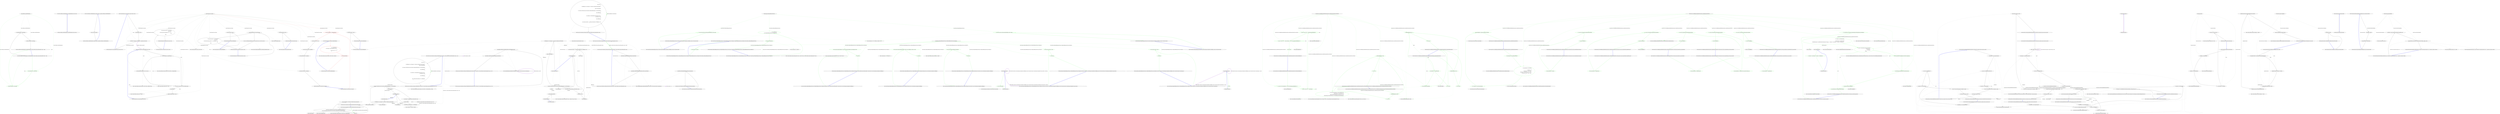 digraph  {
n9 [label="Nancy.Validation.ModelValidationError", span=""];
n0 [cluster="Nancy.Validation.ModelValidationError.ModelValidationError(string, string)", label="Entry Nancy.Validation.ModelValidationError.ModelValidationError(string, string)", span="15-15"];
n1 [cluster="Nancy.Validation.ModelValidationError.ModelValidationError(string, string)", label="Exit Nancy.Validation.ModelValidationError.ModelValidationError(string, string)", span="15-15"];
n2 [cluster="Nancy.Validation.ModelValidationError.ModelValidationError(System.Collections.Generic.IEnumerable<string>, string)", label="Entry Nancy.Validation.ModelValidationError.ModelValidationError(System.Collections.Generic.IEnumerable<string>, string)", span="25-25"];
n3 [cluster="Nancy.Validation.ModelValidationError.ModelValidationError(System.Collections.Generic.IEnumerable<string>, string)", label="this.MemberNames = memberNames", span="27-27"];
n4 [cluster="Nancy.Validation.ModelValidationError.ModelValidationError(System.Collections.Generic.IEnumerable<string>, string)", label="this.ErrorMessage = errorMessage", span="28-28"];
n5 [cluster="Nancy.Validation.ModelValidationError.ModelValidationError(System.Collections.Generic.IEnumerable<string>, string)", label="Exit Nancy.Validation.ModelValidationError.ModelValidationError(System.Collections.Generic.IEnumerable<string>, string)", span="25-25"];
n6 [cluster="Nancy.Validation.ModelValidationError.implicit operator string(Nancy.Validation.ModelValidationError)", label="Entry Nancy.Validation.ModelValidationError.implicit operator string(Nancy.Validation.ModelValidationError)", span="47-47"];
n7 [cluster="Nancy.Validation.ModelValidationError.implicit operator string(Nancy.Validation.ModelValidationError)", label="return error.ErrorMessage;", span="49-49"];
n8 [cluster="Nancy.Validation.ModelValidationError.implicit operator string(Nancy.Validation.ModelValidationError)", label="Exit Nancy.Validation.ModelValidationError.implicit operator string(Nancy.Validation.ModelValidationError)", span="47-47"];
d3 [cluster="Nancy.Validation.ModelValidationError.ModelValidationError(System.Collections.Generic.IEnumerable<string>, string)", color=green, community=0, label="2: this.MemberNames = memberNames", span="27-27"];
d4 [cluster="Nancy.Validation.ModelValidationError.ModelValidationError(System.Collections.Generic.IEnumerable<string>, string)", color=green, community=0, label="8: this.ErrorMessage = errorMessage", span="28-28"];
m0_11 [cluster="Nancy.Testing.BrowserContext.Body(System.IO.Stream, string)", file="BrowserContext.cs", label="Entry Nancy.Testing.BrowserContext.Body(System.IO.Stream, string)", span="70-70"];
m0_12 [cluster="Nancy.Testing.BrowserContext.Body(System.IO.Stream, string)", file="BrowserContext.cs", label="this.Values.Body = body", span="72-72"];
m0_13 [cluster="Nancy.Testing.BrowserContext.Body(System.IO.Stream, string)", file="BrowserContext.cs", label="this.Header(''Content-Type'', contentType ?? ''application/octet-stream'')", span="73-73"];
m0_14 [cluster="Nancy.Testing.BrowserContext.Body(System.IO.Stream, string)", file="BrowserContext.cs", label="Exit Nancy.Testing.BrowserContext.Body(System.IO.Stream, string)", span="70-70"];
m0_23 [cluster="string.Format(string, object, object, object)", file="BrowserContext.cs", label="Entry string.Format(string, object, object, object)", span="0-0"];
m0_7 [cluster="Nancy.Testing.BrowserContext.GetDefaultHeaders()", file="BrowserContext.cs", label="Entry Nancy.Testing.BrowserContext.GetDefaultHeaders()", span="141-141"];
m0_43 [cluster="Nancy.Testing.BrowserContext.GetDefaultHeaders()", color=red, community=0, file="BrowserContext.cs", label="15: var defaultHeaders = \r\n                new Dictionary<string, IEnumerable<string>>\r\n                {\r\n                    { ''accept'', new [] { ''*/*'' } }\r\n                }", span="143-147"];
m0_44 [cluster="Nancy.Testing.BrowserContext.GetDefaultHeaders()", color=red, community=0, file="BrowserContext.cs", label="10: return defaultHeaders;", span="149-149"];
m0_45 [cluster="Nancy.Testing.BrowserContext.GetDefaultHeaders()", file="BrowserContext.cs", label="Exit Nancy.Testing.BrowserContext.GetDefaultHeaders()", span="141-141"];
m0_31 [cluster="System.Collections.Generic.List<T>.List()", file="BrowserContext.cs", label="Entry System.Collections.Generic.List<T>.List()", span="0-0"];
m0_46 [cluster="System.Collections.Generic.Dictionary<TKey, TValue>.Dictionary()", file="BrowserContext.cs", label="Entry System.Collections.Generic.Dictionary<TKey, TValue>.Dictionary()", span="0-0"];
m0_15 [cluster="Nancy.Testing.BrowserContext.Header(string, string)", file="BrowserContext.cs", label="Entry Nancy.Testing.BrowserContext.Header(string, string)", span="100-100"];
m0_24 [cluster="Nancy.Testing.BrowserContext.Header(string, string)", file="BrowserContext.cs", label="!this.Values.Headers.ContainsKey(name)", span="102-102"];
m0_25 [cluster="Nancy.Testing.BrowserContext.Header(string, string)", file="BrowserContext.cs", label="this.Values.Headers.Add(name, new List<string>())", span="104-104"];
m0_26 [cluster="Nancy.Testing.BrowserContext.Header(string, string)", file="BrowserContext.cs", label="var values = (List<string>)this.Values.Headers[name]", span="107-107"];
m0_27 [cluster="Nancy.Testing.BrowserContext.Header(string, string)", file="BrowserContext.cs", label="values.Add(value)", span="108-108"];
m0_28 [cluster="Nancy.Testing.BrowserContext.Header(string, string)", file="BrowserContext.cs", label="this.Values.Headers[name] = values", span="110-110"];
m0_29 [cluster="Nancy.Testing.BrowserContext.Header(string, string)", file="BrowserContext.cs", label="Exit Nancy.Testing.BrowserContext.Header(string, string)", span="100-100"];
m0_33 [cluster="System.Collections.Generic.List<T>.Add(T)", file="BrowserContext.cs", label="Entry System.Collections.Generic.List<T>.Add(T)", span="0-0"];
m0_21 [cluster="string.IsNullOrEmpty(string)", file="BrowserContext.cs", label="Entry string.IsNullOrEmpty(string)", span="0-0"];
m0_37 [cluster="Nancy.Testing.BrowserContext.HttpsRequest()", file="BrowserContext.cs", label="Entry Nancy.Testing.BrowserContext.HttpsRequest()", span="124-124"];
m0_38 [cluster="Nancy.Testing.BrowserContext.HttpsRequest()", file="BrowserContext.cs", label="this.Values.Protocol = ''https''", span="126-126"];
m0_39 [cluster="Nancy.Testing.BrowserContext.HttpsRequest()", file="BrowserContext.cs", label="Exit Nancy.Testing.BrowserContext.HttpsRequest()", span="124-124"];
m0_16 [cluster="Nancy.Testing.BrowserContext.FormValue(string, string)", file="BrowserContext.cs", label="Entry Nancy.Testing.BrowserContext.FormValue(string, string)", span="81-81"];
m0_17 [cluster="Nancy.Testing.BrowserContext.FormValue(string, string)", file="BrowserContext.cs", label="!String.IsNullOrEmpty(this.Values.BodyString)", span="83-83"];
m0_19 [cluster="Nancy.Testing.BrowserContext.FormValue(string, string)", file="BrowserContext.cs", label="this.Values.FormValues += String.Format(\r\n                ''{0}{1}={2}'',\r\n                this.Values.FormValues.Length == 0 ? String.Empty : ''&'',\r\n                key,\r\n                value)", span="88-92"];
m0_18 [cluster="Nancy.Testing.BrowserContext.FormValue(string, string)", file="BrowserContext.cs", label="throw new InvalidOperationException(''Form value cannot be set as well as body string'');", span="85-85"];
m0_20 [cluster="Nancy.Testing.BrowserContext.FormValue(string, string)", file="BrowserContext.cs", label="Exit Nancy.Testing.BrowserContext.FormValue(string, string)", span="81-81"];
m0_40 [cluster="Nancy.Testing.BrowserContext.Query(string, string)", file="BrowserContext.cs", label="Entry Nancy.Testing.BrowserContext.Query(string, string)", span="132-132"];
m0_41 [cluster="Nancy.Testing.BrowserContext.Query(string, string)", file="BrowserContext.cs", label="this.Values.QueryString += String.Format(\r\n                ''{0}{1}={2}'',\r\n                this.Values.QueryString.Length == 0 ? ''?'' : ''&'', \r\n                key,\r\n                value)", span="134-138"];
m0_42 [cluster="Nancy.Testing.BrowserContext.Query(string, string)", file="BrowserContext.cs", label="Exit Nancy.Testing.BrowserContext.Query(string, string)", span="132-132"];
m0_30 [cluster="System.Collections.Generic.IDictionary<TKey, TValue>.ContainsKey(TKey)", file="BrowserContext.cs", label="Entry System.Collections.Generic.IDictionary<TKey, TValue>.ContainsKey(TKey)", span="0-0"];
m0_32 [cluster="System.Collections.Generic.IDictionary<TKey, TValue>.Add(TKey, TValue)", file="BrowserContext.cs", label="Entry System.Collections.Generic.IDictionary<TKey, TValue>.Add(TKey, TValue)", span="0-0"];
m0_0 [cluster="Nancy.Testing.BrowserContext.BrowserContext()", file="BrowserContext.cs", label="Entry Nancy.Testing.BrowserContext.BrowserContext()", span="14-14"];
m0_1 [cluster="Nancy.Testing.BrowserContext.BrowserContext()", color=red, community=0, file="BrowserContext.cs", label="15: this.Values.Headers = GetDefaultHeaders()", span="16-16"];
m0_2 [cluster="Nancy.Testing.BrowserContext.BrowserContext()", file="BrowserContext.cs", label="this.Values.Protocol = ''http''", span="17-17"];
m0_3 [cluster="Nancy.Testing.BrowserContext.BrowserContext()", file="BrowserContext.cs", label="this.Values.QueryString = String.Empty", span="18-18"];
m0_4 [cluster="Nancy.Testing.BrowserContext.BrowserContext()", file="BrowserContext.cs", label="this.Values.BodyString = String.Empty", span="19-19"];
m0_5 [cluster="Nancy.Testing.BrowserContext.BrowserContext()", file="BrowserContext.cs", label="this.Values.FormValues = String.Empty", span="20-20"];
m0_6 [cluster="Nancy.Testing.BrowserContext.BrowserContext()", file="BrowserContext.cs", label="Exit Nancy.Testing.BrowserContext.BrowserContext()", span="14-14"];
m0_34 [cluster="Nancy.Testing.BrowserContext.HttpRequest()", file="BrowserContext.cs", label="Entry Nancy.Testing.BrowserContext.HttpRequest()", span="116-116"];
m0_35 [cluster="Nancy.Testing.BrowserContext.HttpRequest()", file="BrowserContext.cs", label="this.Values.Protocol = ''http''", span="118-118"];
m0_36 [cluster="Nancy.Testing.BrowserContext.HttpRequest()", file="BrowserContext.cs", label="Exit Nancy.Testing.BrowserContext.HttpRequest()", span="116-116"];
m0_8 [cluster="Nancy.Testing.BrowserContext.Body(string)", file="BrowserContext.cs", label="Entry Nancy.Testing.BrowserContext.Body(string)", span="60-60"];
m0_9 [cluster="Nancy.Testing.BrowserContext.Body(string)", file="BrowserContext.cs", label="this.Values.BodyString = body", span="62-62"];
m0_10 [cluster="Nancy.Testing.BrowserContext.Body(string)", file="BrowserContext.cs", label="Exit Nancy.Testing.BrowserContext.Body(string)", span="60-60"];
m0_22 [cluster="System.InvalidOperationException.InvalidOperationException(string)", file="BrowserContext.cs", label="Entry System.InvalidOperationException.InvalidOperationException(string)", span="0-0"];
m0_47 [file="BrowserContext.cs", label="Nancy.Testing.BrowserContext", span=""];
m1_23 [cluster="Nancy.Response.Response()", file="ConfigurableBootstrapper.cs", label="Entry Nancy.Response.Response()", span="15-15"];
m1_41 [cluster="System.Collections.Generic.IEnumerable<TSource>.Contains<TSource>(TSource)", file="ConfigurableBootstrapper.cs", label="Entry System.Collections.Generic.IEnumerable<TSource>.Contains<TSource>(TSource)", span="0-0"];
m1_36 [cluster="System.Collections.Generic.IDictionary<TKey, TValue>.TryGetValue(TKey, out TValue)", file="ConfigurableBootstrapper.cs", label="Entry System.Collections.Generic.IDictionary<TKey, TValue>.TryGetValue(TKey, out TValue)", span="0-0"];
m1_54 [cluster="System.Func<T, TResult>.Invoke(T)", file="ConfigurableBootstrapper.cs", label="Entry System.Func<T, TResult>.Invoke(T)", span="0-0"];
m1_37 [cluster="Unk.Any", file="ConfigurableBootstrapper.cs", label="Entry Unk.Any", span=""];
m1_9 [cluster="Nancy.Security.ModuleSecurity.RequiresValidatedClaims(Nancy.NancyModule, System.Func<System.Collections.Generic.IEnumerable<string>, bool>)", file="ConfigurableBootstrapper.cs", label="Entry Nancy.Security.ModuleSecurity.RequiresValidatedClaims(Nancy.NancyModule, System.Func<System.Collections.Generic.IEnumerable<string>, bool>)", span="36-36"];
m1_10 [cluster="Nancy.Security.ModuleSecurity.RequiresValidatedClaims(Nancy.NancyModule, System.Func<System.Collections.Generic.IEnumerable<string>, bool>)", file="ConfigurableBootstrapper.cs", label="module.Before.AddItemToStartOfPipeline(RequiresValidatedClaims(isValid))", span="38-38"];
m1_11 [cluster="Nancy.Security.ModuleSecurity.RequiresValidatedClaims(Nancy.NancyModule, System.Func<System.Collections.Generic.IEnumerable<string>, bool>)", file="ConfigurableBootstrapper.cs", label="module.Before.AddItemToStartOfPipeline(RequiresAuthentication)", span="39-39"];
m1_12 [cluster="Nancy.Security.ModuleSecurity.RequiresValidatedClaims(Nancy.NancyModule, System.Func<System.Collections.Generic.IEnumerable<string>, bool>)", file="ConfigurableBootstrapper.cs", label="Exit Nancy.Security.ModuleSecurity.RequiresValidatedClaims(Nancy.NancyModule, System.Func<System.Collections.Generic.IEnumerable<string>, bool>)", span="36-36"];
m1_14 [cluster="Nancy.BeforePipeline.AddItemToStartOfPipeline(System.Func<Nancy.NancyContext, Nancy.Response>)", file="ConfigurableBootstrapper.cs", label="Entry Nancy.BeforePipeline.AddItemToStartOfPipeline(System.Func<Nancy.NancyContext, Nancy.Response>)", span="96-96"];
m1_22 [cluster="string.IsNullOrEmpty(string)", file="ConfigurableBootstrapper.cs", label="Entry string.IsNullOrEmpty(string)", span="0-0"];
m1_13 [cluster="Nancy.Security.ModuleSecurity.RequiresValidatedClaims(System.Func<System.Collections.Generic.IEnumerable<string>, bool>)", file="ConfigurableBootstrapper.cs", label="Entry Nancy.Security.ModuleSecurity.RequiresValidatedClaims(System.Func<System.Collections.Generic.IEnumerable<string>, bool>)", span="91-91"];
m1_42 [cluster="Nancy.Security.ModuleSecurity.RequiresValidatedClaims(System.Func<System.Collections.Generic.IEnumerable<string>, bool>)", file="ConfigurableBootstrapper.cs", label="return (ctx) =>\r\n                {\r\n                    var failResponse = new Response() { StatusCode = HttpStatusCode.Forbidden };\r\n                    object userClaimsObject;\r\n\r\n                    if (!ctx.Items.TryGetValue(SecurityConventions.AuthenticatedClaimsKey, out userClaimsObject))\r\n                    {\r\n                        return failResponse;\r\n                    }\r\n\r\n                    var userClaims = userClaimsObject as IEnumerable<string>;\r\n                    if (userClaims == null)\r\n                    {\r\n                        return failResponse;\r\n                    }\r\n\r\n                    return isValid.Invoke(userClaims) ? null : failResponse;\r\n                };", span="93-110"];
m1_43 [cluster="Nancy.Security.ModuleSecurity.RequiresValidatedClaims(System.Func<System.Collections.Generic.IEnumerable<string>, bool>)", file="ConfigurableBootstrapper.cs", label="Exit Nancy.Security.ModuleSecurity.RequiresValidatedClaims(System.Func<System.Collections.Generic.IEnumerable<string>, bool>)", span="91-91"];
m1_4 [cluster="Nancy.Security.ModuleSecurity.RequiresClaims(Nancy.NancyModule, System.Collections.Generic.IEnumerable<string>)", file="ConfigurableBootstrapper.cs", label="Entry Nancy.Security.ModuleSecurity.RequiresClaims(Nancy.NancyModule, System.Collections.Generic.IEnumerable<string>)", span="25-25"];
m1_5 [cluster="Nancy.Security.ModuleSecurity.RequiresClaims(Nancy.NancyModule, System.Collections.Generic.IEnumerable<string>)", file="ConfigurableBootstrapper.cs", label="module.Before.AddItemToEndOfPipeline(RequiresAuthentication)", span="27-27"];
m1_6 [cluster="Nancy.Security.ModuleSecurity.RequiresClaims(Nancy.NancyModule, System.Collections.Generic.IEnumerable<string>)", file="ConfigurableBootstrapper.cs", label="module.Before.AddItemToEndOfPipeline(RequiresClaims(requiredClaims))", span="28-28"];
m1_7 [cluster="Nancy.Security.ModuleSecurity.RequiresClaims(Nancy.NancyModule, System.Collections.Generic.IEnumerable<string>)", file="ConfigurableBootstrapper.cs", label="Exit Nancy.Security.ModuleSecurity.RequiresClaims(Nancy.NancyModule, System.Collections.Generic.IEnumerable<string>)", span="25-25"];
m1_8 [cluster="Nancy.Security.ModuleSecurity.RequiresClaims(System.Collections.Generic.IEnumerable<string>)", file="ConfigurableBootstrapper.cs", label="Entry Nancy.Security.ModuleSecurity.RequiresClaims(System.Collections.Generic.IEnumerable<string>)", span="63-63"];
m1_24 [cluster="Nancy.Security.ModuleSecurity.RequiresClaims(System.Collections.Generic.IEnumerable<string>)", file="ConfigurableBootstrapper.cs", label="return (ctx) =>\r\n            {\r\n                var failResponse = new Response() { StatusCode = HttpStatusCode.Forbidden };\r\n\r\n                object userClaimsObject;\r\n\r\n                if (!ctx.Items.TryGetValue(SecurityConventions.AuthenticatedClaimsKey, out userClaimsObject))\r\n                {\r\n                    return failResponse;\r\n                }\r\n\r\n                var userClaims = userClaimsObject as IEnumerable<string>;\r\n                if (userClaims == null)\r\n                {\r\n                    return failResponse;\r\n                }\r\n\r\n                return claims.Any(claim => !userClaims.Contains(claim)) ? failResponse : null;\r\n            };", span="65-83"];
m1_25 [cluster="Nancy.Security.ModuleSecurity.RequiresClaims(System.Collections.Generic.IEnumerable<string>)", file="ConfigurableBootstrapper.cs", label="Exit Nancy.Security.ModuleSecurity.RequiresClaims(System.Collections.Generic.IEnumerable<string>)", span="63-63"];
m1_20 [cluster="System.Collections.Generic.IDictionary<TKey, TValue>.ContainsKey(TKey)", file="ConfigurableBootstrapper.cs", label="Entry System.Collections.Generic.IDictionary<TKey, TValue>.ContainsKey(TKey)", span="0-0"];
m1_0 [cluster="Nancy.Security.ModuleSecurity.RequiresAuthentication(Nancy.NancyModule)", file="ConfigurableBootstrapper.cs", label="Entry Nancy.Security.ModuleSecurity.RequiresAuthentication(Nancy.NancyModule)", span="15-15"];
m1_1 [cluster="Nancy.Security.ModuleSecurity.RequiresAuthentication(Nancy.NancyModule)", file="ConfigurableBootstrapper.cs", label="module.Before.AddItemToEndOfPipeline(RequiresAuthentication)", span="17-17"];
m1_2 [cluster="Nancy.Security.ModuleSecurity.RequiresAuthentication(Nancy.NancyModule)", file="ConfigurableBootstrapper.cs", label="Exit Nancy.Security.ModuleSecurity.RequiresAuthentication(Nancy.NancyModule)", span="15-15"];
m1_15 [cluster="Nancy.Security.ModuleSecurity.RequiresAuthentication(Nancy.NancyContext)", file="ConfigurableBootstrapper.cs", label="Entry Nancy.Security.ModuleSecurity.RequiresAuthentication(Nancy.NancyContext)", span="47-47"];
m1_16 [cluster="Nancy.Security.ModuleSecurity.RequiresAuthentication(Nancy.NancyContext)", file="ConfigurableBootstrapper.cs", label="context.Items.ContainsKey(SecurityConventions.AuthenticatedUsernameKey) &&\r\n                !String.IsNullOrEmpty(context.Items[SecurityConventions.AuthenticatedUsernameKey].ToString())", span="49-50"];
m1_17 [cluster="Nancy.Security.ModuleSecurity.RequiresAuthentication(Nancy.NancyContext)", file="ConfigurableBootstrapper.cs", label="return null;", span="52-52"];
m1_18 [cluster="Nancy.Security.ModuleSecurity.RequiresAuthentication(Nancy.NancyContext)", file="ConfigurableBootstrapper.cs", label="return new Response() { StatusCode = HttpStatusCode.Unauthorized };", span="55-55"];
m1_19 [cluster="Nancy.Security.ModuleSecurity.RequiresAuthentication(Nancy.NancyContext)", file="ConfigurableBootstrapper.cs", label="Exit Nancy.Security.ModuleSecurity.RequiresAuthentication(Nancy.NancyContext)", span="47-47"];
m1_44 [cluster="lambda expression", file="ConfigurableBootstrapper.cs", label="Entry lambda expression", span="93-110"];
m1_34 [cluster="lambda expression", file="ConfigurableBootstrapper.cs", label="return claims.Any(claim => !userClaims.Contains(claim)) ? failResponse : null;", span="82-82"];
m1_29 [cluster="lambda expression", file="ConfigurableBootstrapper.cs", label="!ctx.Items.TryGetValue(SecurityConventions.AuthenticatedClaimsKey, out userClaimsObject)", span="71-71"];
m1_26 [cluster="lambda expression", file="ConfigurableBootstrapper.cs", label="Entry lambda expression", span="65-83"];
m1_27 [cluster="lambda expression", file="ConfigurableBootstrapper.cs", label="var failResponse = new Response() { StatusCode = HttpStatusCode.Forbidden }", span="67-67"];
m1_28 [cluster="lambda expression", file="ConfigurableBootstrapper.cs", label="object userClaimsObject", span="69-69"];
m1_30 [cluster="lambda expression", file="ConfigurableBootstrapper.cs", label="return failResponse;", span="73-73"];
m1_33 [cluster="lambda expression", file="ConfigurableBootstrapper.cs", label="return failResponse;", span="79-79"];
m1_31 [cluster="lambda expression", file="ConfigurableBootstrapper.cs", label="var userClaims = userClaimsObject as IEnumerable<string>", span="76-76"];
m1_32 [cluster="lambda expression", file="ConfigurableBootstrapper.cs", label="userClaims == null", span="77-77"];
m1_39 [cluster="lambda expression", file="ConfigurableBootstrapper.cs", label="!userClaims.Contains(claim)", span="82-82"];
m1_35 [cluster="lambda expression", file="ConfigurableBootstrapper.cs", label="Exit lambda expression", span="65-83"];
m1_38 [cluster="lambda expression", file="ConfigurableBootstrapper.cs", label="Entry lambda expression", span="82-82"];
m1_40 [cluster="lambda expression", file="ConfigurableBootstrapper.cs", label="Exit lambda expression", span="82-82"];
m1_52 [cluster="lambda expression", file="ConfigurableBootstrapper.cs", label="return isValid.Invoke(userClaims) ? null : failResponse;", span="109-109"];
m1_47 [cluster="lambda expression", file="ConfigurableBootstrapper.cs", label="!ctx.Items.TryGetValue(SecurityConventions.AuthenticatedClaimsKey, out userClaimsObject)", span="98-98"];
m1_45 [cluster="lambda expression", file="ConfigurableBootstrapper.cs", label="var failResponse = new Response() { StatusCode = HttpStatusCode.Forbidden }", span="95-95"];
m1_46 [cluster="lambda expression", file="ConfigurableBootstrapper.cs", label="object userClaimsObject", span="96-96"];
m1_48 [cluster="lambda expression", file="ConfigurableBootstrapper.cs", label="return failResponse;", span="100-100"];
m1_51 [cluster="lambda expression", file="ConfigurableBootstrapper.cs", label="return failResponse;", span="106-106"];
m1_49 [cluster="lambda expression", file="ConfigurableBootstrapper.cs", label="var userClaims = userClaimsObject as IEnumerable<string>", span="103-103"];
m1_50 [cluster="lambda expression", file="ConfigurableBootstrapper.cs", label="userClaims == null", span="104-104"];
m1_53 [cluster="lambda expression", file="ConfigurableBootstrapper.cs", label="Exit lambda expression", span="93-110"];
m1_3 [cluster="Nancy.BeforePipeline.AddItemToEndOfPipeline(System.Func<Nancy.NancyContext, Nancy.Response>)", file="ConfigurableBootstrapper.cs", label="Entry Nancy.BeforePipeline.AddItemToEndOfPipeline(System.Func<Nancy.NancyContext, Nancy.Response>)", span="105-105"];
m1_21 [cluster="object.ToString()", file="ConfigurableBootstrapper.cs", label="Entry object.ToString()", span="0-0"];
m1_55 [file="ConfigurableBootstrapper.cs", label="System.Collections.Generic.IEnumerable<string>", span=""];
m1_56 [file="ConfigurableBootstrapper.cs", label=userClaims, span=""];
m1_57 [file="ConfigurableBootstrapper.cs", label="System.Func<System.Collections.Generic.IEnumerable<string>, bool>", span=""];
m2_18 [cluster="System.Func<T1, T2, T3, TResult>.Invoke(T1, T2, T3)", file="ConfigurableResponseProcessor.cs", label="Entry System.Func<T1, T2, T3, TResult>.Invoke(T1, T2, T3)", span="0-0"];
m2_28 [cluster="System.Tuple<T1, T2>.Tuple(T1, T2)", file="ConfigurableResponseProcessor.cs", label="Entry System.Tuple<T1, T2>.Tuple(T1, T2)", span="0-0"];
m2_9 [cluster="Nancy.Testing.ConfigurableResponseProcessor.ConfigurableResponseProcessor(System.Action<Nancy.Testing.ConfigurableResponseProcessor.ConfigurableResponseProcessorConfigurator>)", file="ConfigurableResponseProcessor.cs", label="Entry Nancy.Testing.ConfigurableResponseProcessor.ConfigurableResponseProcessor(System.Action<Nancy.Testing.ConfigurableResponseProcessor.ConfigurableResponseProcessorConfigurator>)", span="28-28"];
m2_10 [cluster="Nancy.Testing.ConfigurableResponseProcessor.ConfigurableResponseProcessor(System.Action<Nancy.Testing.ConfigurableResponseProcessor.ConfigurableResponseProcessorConfigurator>)", color=green, community=0, file="ConfigurableResponseProcessor.cs", label="20: var configurator =\r\n                new ConfigurableResponseProcessorConfigurator(this)", span="30-31"];
m2_11 [cluster="Nancy.Testing.ConfigurableResponseProcessor.ConfigurableResponseProcessor(System.Action<Nancy.Testing.ConfigurableResponseProcessor.ConfigurableResponseProcessorConfigurator>)", color=green, community=0, file="ConfigurableResponseProcessor.cs", label="26: action.Invoke(configurator)", span="33-33"];
m2_12 [cluster="Nancy.Testing.ConfigurableResponseProcessor.ConfigurableResponseProcessor(System.Action<Nancy.Testing.ConfigurableResponseProcessor.ConfigurableResponseProcessorConfigurator>)", file="ConfigurableResponseProcessor.cs", label="Exit Nancy.Testing.ConfigurableResponseProcessor.ConfigurableResponseProcessor(System.Action<Nancy.Testing.ConfigurableResponseProcessor.ConfigurableResponseProcessorConfigurator>)", span="28-28"];
m2_13 [cluster="Nancy.Testing.ConfigurableResponseProcessor.ConfigurableResponseProcessorConfigurator.ConfigurableResponseProcessorConfigurator(Nancy.Testing.ConfigurableResponseProcessor)", file="ConfigurableResponseProcessor.cs", label="Entry Nancy.Testing.ConfigurableResponseProcessor.ConfigurableResponseProcessorConfigurator.ConfigurableResponseProcessorConfigurator(Nancy.Testing.ConfigurableResponseProcessor)", span="81-81"];
m2_22 [cluster="Nancy.Testing.ConfigurableResponseProcessor.ConfigurableResponseProcessorConfigurator.ConfigurableResponseProcessorConfigurator(Nancy.Testing.ConfigurableResponseProcessor)", color=green, community=0, file="ConfigurableResponseProcessor.cs", label="20: this.processor = processor", span="83-83"];
m2_23 [cluster="Nancy.Testing.ConfigurableResponseProcessor.ConfigurableResponseProcessorConfigurator.ConfigurableResponseProcessorConfigurator(Nancy.Testing.ConfigurableResponseProcessor)", file="ConfigurableResponseProcessor.cs", label="Exit Nancy.Testing.ConfigurableResponseProcessor.ConfigurableResponseProcessorConfigurator.ConfigurableResponseProcessorConfigurator(Nancy.Testing.ConfigurableResponseProcessor)", span="81-81"];
m2_24 [cluster="Nancy.Testing.ConfigurableResponseProcessor.ConfigurableResponseProcessorConfigurator.Extension(string, Nancy.Responses.Negotiation.MediaRange)", file="ConfigurableResponseProcessor.cs", label="Entry Nancy.Testing.ConfigurableResponseProcessor.ConfigurableResponseProcessorConfigurator.Extension(string, Nancy.Responses.Negotiation.MediaRange)", span="92-92"];
m2_25 [cluster="Nancy.Testing.ConfigurableResponseProcessor.ConfigurableResponseProcessorConfigurator.Extension(string, Nancy.Responses.Negotiation.MediaRange)", color=green, community=0, file="ConfigurableResponseProcessor.cs", label="35: this.processor.extensionMappings.Add(new Tuple<string, MediaRange>(extension, range))", span="94-94"];
m2_26 [cluster="Nancy.Testing.ConfigurableResponseProcessor.ConfigurableResponseProcessorConfigurator.Extension(string, Nancy.Responses.Negotiation.MediaRange)", color=green, community=0, file="ConfigurableResponseProcessor.cs", label="10: return this;", span="95-95"];
m2_27 [cluster="Nancy.Testing.ConfigurableResponseProcessor.ConfigurableResponseProcessorConfigurator.Extension(string, Nancy.Responses.Negotiation.MediaRange)", file="ConfigurableResponseProcessor.cs", label="Exit Nancy.Testing.ConfigurableResponseProcessor.ConfigurableResponseProcessorConfigurator.Extension(string, Nancy.Responses.Negotiation.MediaRange)", span="92-92"];
m2_29 [cluster="System.Collections.Generic.ICollection<T>.Add(T)", file="ConfigurableResponseProcessor.cs", label="Entry System.Collections.Generic.ICollection<T>.Add(T)", span="0-0"];
m2_38 [cluster="System.Collections.Generic.IEnumerable<TSource>.Concat<TSource>(System.Collections.Generic.IEnumerable<TSource>)", file="ConfigurableResponseProcessor.cs", label="Entry System.Collections.Generic.IEnumerable<TSource>.Concat<TSource>(System.Collections.Generic.IEnumerable<TSource>)", span="0-0"];
m2_15 [cluster="Nancy.Testing.ConfigurableResponseProcessor.CanProcess(Nancy.Responses.Negotiation.MediaRange, dynamic, Nancy.NancyContext)", file="ConfigurableResponseProcessor.cs", label="Entry Nancy.Testing.ConfigurableResponseProcessor.CanProcess(Nancy.Responses.Negotiation.MediaRange, dynamic, Nancy.NancyContext)", span="52-52"];
m2_16 [cluster="Nancy.Testing.ConfigurableResponseProcessor.CanProcess(Nancy.Responses.Negotiation.MediaRange, dynamic, Nancy.NancyContext)", color=green, community=0, file="ConfigurableResponseProcessor.cs", label="34: return this.canProcess.Invoke(requestedMediaRange, model, context);", span="54-54"];
m2_17 [cluster="Nancy.Testing.ConfigurableResponseProcessor.CanProcess(Nancy.Responses.Negotiation.MediaRange, dynamic, Nancy.NancyContext)", file="ConfigurableResponseProcessor.cs", label="Exit Nancy.Testing.ConfigurableResponseProcessor.CanProcess(Nancy.Responses.Negotiation.MediaRange, dynamic, Nancy.NancyContext)", span="52-52"];
m2_40 [cluster="Nancy.Testing.ConfigurableResponseProcessor.ConfigurableResponseProcessorConfigurator.CanProcess(System.Func<Nancy.Responses.Negotiation.MediaRange, object, Nancy.NancyContext, Nancy.Responses.Negotiation.ProcessorMatch>)", file="ConfigurableResponseProcessor.cs", label="Entry Nancy.Testing.ConfigurableResponseProcessor.ConfigurableResponseProcessorConfigurator.CanProcess(System.Func<Nancy.Responses.Negotiation.MediaRange, object, Nancy.NancyContext, Nancy.Responses.Negotiation.ProcessorMatch>)", span="125-125"];
m2_41 [cluster="Nancy.Testing.ConfigurableResponseProcessor.ConfigurableResponseProcessorConfigurator.CanProcess(System.Func<Nancy.Responses.Negotiation.MediaRange, object, Nancy.NancyContext, Nancy.Responses.Negotiation.ProcessorMatch>)", color=green, community=0, file="ConfigurableResponseProcessor.cs", label="12: this.processor.canProcess = action", span="127-127"];
m2_42 [cluster="Nancy.Testing.ConfigurableResponseProcessor.ConfigurableResponseProcessorConfigurator.CanProcess(System.Func<Nancy.Responses.Negotiation.MediaRange, object, Nancy.NancyContext, Nancy.Responses.Negotiation.ProcessorMatch>)", color=green, community=0, file="ConfigurableResponseProcessor.cs", label="32: return this;", span="128-128"];
m2_43 [cluster="Nancy.Testing.ConfigurableResponseProcessor.ConfigurableResponseProcessorConfigurator.CanProcess(System.Func<Nancy.Responses.Negotiation.MediaRange, object, Nancy.NancyContext, Nancy.Responses.Negotiation.ProcessorMatch>)", file="ConfigurableResponseProcessor.cs", label="Exit Nancy.Testing.ConfigurableResponseProcessor.ConfigurableResponseProcessorConfigurator.CanProcess(System.Func<Nancy.Responses.Negotiation.MediaRange, object, Nancy.NancyContext, Nancy.Responses.Negotiation.ProcessorMatch>)", span="125-125"];
m2_44 [cluster="Nancy.Testing.ConfigurableResponseProcessor.ConfigurableResponseProcessorConfigurator.Process(System.Func<Nancy.Responses.Negotiation.MediaRange, object, Nancy.NancyContext, Nancy.Response>)", file="ConfigurableResponseProcessor.cs", label="Entry Nancy.Testing.ConfigurableResponseProcessor.ConfigurableResponseProcessorConfigurator.Process(System.Func<Nancy.Responses.Negotiation.MediaRange, object, Nancy.NancyContext, Nancy.Response>)", span="136-136"];
m2_45 [cluster="Nancy.Testing.ConfigurableResponseProcessor.ConfigurableResponseProcessorConfigurator.Process(System.Func<Nancy.Responses.Negotiation.MediaRange, object, Nancy.NancyContext, Nancy.Response>)", color=green, community=0, file="ConfigurableResponseProcessor.cs", label="30: this.processor.process = action", span="138-138"];
m2_46 [cluster="Nancy.Testing.ConfigurableResponseProcessor.ConfigurableResponseProcessorConfigurator.Process(System.Func<Nancy.Responses.Negotiation.MediaRange, object, Nancy.NancyContext, Nancy.Response>)", color=green, community=0, file="ConfigurableResponseProcessor.cs", label="11: return this;", span="139-139"];
m2_47 [cluster="Nancy.Testing.ConfigurableResponseProcessor.ConfigurableResponseProcessorConfigurator.Process(System.Func<Nancy.Responses.Negotiation.MediaRange, object, Nancy.NancyContext, Nancy.Response>)", file="ConfigurableResponseProcessor.cs", label="Exit Nancy.Testing.ConfigurableResponseProcessor.ConfigurableResponseProcessorConfigurator.Process(System.Func<Nancy.Responses.Negotiation.MediaRange, object, Nancy.NancyContext, Nancy.Response>)", span="136-136"];
m2_39 [cluster="System.Collections.Generic.IEnumerable<TSource>.ToList<TSource>()", file="ConfigurableResponseProcessor.cs", label="Entry System.Collections.Generic.IEnumerable<TSource>.ToList<TSource>()", span="0-0"];
m2_34 [cluster="Nancy.Testing.ConfigurableResponseProcessor.ConfigurableResponseProcessorConfigurator.Extensions(System.Collections.Generic.IEnumerable<System.Tuple<string, Nancy.Responses.Negotiation.MediaRange>>)", file="ConfigurableResponseProcessor.cs", label="Entry Nancy.Testing.ConfigurableResponseProcessor.ConfigurableResponseProcessorConfigurator.Extensions(System.Collections.Generic.IEnumerable<System.Tuple<string, Nancy.Responses.Negotiation.MediaRange>>)", span="114-114"];
m2_35 [cluster="Nancy.Testing.ConfigurableResponseProcessor.ConfigurableResponseProcessorConfigurator.Extensions(System.Collections.Generic.IEnumerable<System.Tuple<string, Nancy.Responses.Negotiation.MediaRange>>)", color=green, community=0, file="ConfigurableResponseProcessor.cs", label="35: this.processor.extensionMappings = this.processor.extensionMappings.Concat(mappings).ToList()", span="116-116"];
m2_36 [cluster="Nancy.Testing.ConfigurableResponseProcessor.ConfigurableResponseProcessorConfigurator.Extensions(System.Collections.Generic.IEnumerable<System.Tuple<string, Nancy.Responses.Negotiation.MediaRange>>)", color=green, community=0, file="ConfigurableResponseProcessor.cs", label="10: return this;", span="117-117"];
m2_37 [cluster="Nancy.Testing.ConfigurableResponseProcessor.ConfigurableResponseProcessorConfigurator.Extensions(System.Collections.Generic.IEnumerable<System.Tuple<string, Nancy.Responses.Negotiation.MediaRange>>)", file="ConfigurableResponseProcessor.cs", label="Exit Nancy.Testing.ConfigurableResponseProcessor.ConfigurableResponseProcessorConfigurator.Extensions(System.Collections.Generic.IEnumerable<System.Tuple<string, Nancy.Responses.Negotiation.MediaRange>>)", span="114-114"];
m2_14 [cluster="System.Action<T>.Invoke(T)", file="ConfigurableResponseProcessor.cs", label="Entry System.Action<T>.Invoke(T)", span="0-0"];
m2_4 [cluster="lambda expression", file="ConfigurableResponseProcessor.cs", label="Entry lambda expression", span="13-13"];
m2_1 [cluster="lambda expression", color=green, community=0, file="ConfigurableResponseProcessor.cs", label="12: new ProcessorMatch()", span="12-12"];
m2_0 [cluster="lambda expression", file="ConfigurableResponseProcessor.cs", label="Entry lambda expression", span="12-12"];
m2_2 [cluster="lambda expression", file="ConfigurableResponseProcessor.cs", label="Exit lambda expression", span="12-12"];
m2_5 [cluster="lambda expression", color=green, community=0, file="ConfigurableResponseProcessor.cs", label="30: 200", span="13-13"];
m2_6 [cluster="lambda expression", file="ConfigurableResponseProcessor.cs", label="Exit lambda expression", span="13-13"];
m2_19 [cluster="Nancy.Testing.ConfigurableResponseProcessor.Process(Nancy.Responses.Negotiation.MediaRange, dynamic, Nancy.NancyContext)", file="ConfigurableResponseProcessor.cs", label="Entry Nancy.Testing.ConfigurableResponseProcessor.Process(Nancy.Responses.Negotiation.MediaRange, dynamic, Nancy.NancyContext)", span="64-64"];
m2_20 [cluster="Nancy.Testing.ConfigurableResponseProcessor.Process(Nancy.Responses.Negotiation.MediaRange, dynamic, Nancy.NancyContext)", color=green, community=0, file="ConfigurableResponseProcessor.cs", label="34: return this.process.Invoke(requestedMediaRange, model, context);", span="66-66"];
m2_21 [cluster="Nancy.Testing.ConfigurableResponseProcessor.Process(Nancy.Responses.Negotiation.MediaRange, dynamic, Nancy.NancyContext)", file="ConfigurableResponseProcessor.cs", label="Exit Nancy.Testing.ConfigurableResponseProcessor.Process(Nancy.Responses.Negotiation.MediaRange, dynamic, Nancy.NancyContext)", span="64-64"];
m2_3 [cluster="Nancy.Responses.Negotiation.ProcessorMatch.ProcessorMatch()", file="ConfigurableResponseProcessor.cs", label="Entry Nancy.Responses.Negotiation.ProcessorMatch.ProcessorMatch()", span="5-5"];
m2_30 [cluster="Nancy.Testing.ConfigurableResponseProcessor.ConfigurableResponseProcessorConfigurator.Extension(System.Tuple<string, Nancy.Responses.Negotiation.MediaRange>)", file="ConfigurableResponseProcessor.cs", label="Entry Nancy.Testing.ConfigurableResponseProcessor.ConfigurableResponseProcessorConfigurator.Extension(System.Tuple<string, Nancy.Responses.Negotiation.MediaRange>)", span="103-103"];
m2_31 [cluster="Nancy.Testing.ConfigurableResponseProcessor.ConfigurableResponseProcessorConfigurator.Extension(System.Tuple<string, Nancy.Responses.Negotiation.MediaRange>)", color=green, community=0, file="ConfigurableResponseProcessor.cs", label="10: this.processor.extensionMappings.Add(mapping)", span="105-105"];
m2_32 [cluster="Nancy.Testing.ConfigurableResponseProcessor.ConfigurableResponseProcessorConfigurator.Extension(System.Tuple<string, Nancy.Responses.Negotiation.MediaRange>)", color=green, community=0, file="ConfigurableResponseProcessor.cs", label="22: return this;", span="106-106"];
m2_33 [cluster="Nancy.Testing.ConfigurableResponseProcessor.ConfigurableResponseProcessorConfigurator.Extension(System.Tuple<string, Nancy.Responses.Negotiation.MediaRange>)", file="ConfigurableResponseProcessor.cs", label="Exit Nancy.Testing.ConfigurableResponseProcessor.ConfigurableResponseProcessorConfigurator.Extension(System.Tuple<string, Nancy.Responses.Negotiation.MediaRange>)", span="103-103"];
m2_48 [file="ConfigurableResponseProcessor.cs", label="Nancy.Testing.ConfigurableResponseProcessor", span=""];
m2_49 [file="ConfigurableResponseProcessor.cs", label="Nancy.Testing.ConfigurableResponseProcessor.ConfigurableResponseProcessorConfigurator", span=""];
m3_89 [cluster="System.DateTime.GetHashCode()", file="ContentNegotiationFixture.cs", label="Entry System.DateTime.GetHashCode()", span="0-0"];
m3_10 [cluster="Nancy.Json.JavaScriptSerializer.Serialize(object)", file="ContentNegotiationFixture.cs", label="Entry Nancy.Json.JavaScriptSerializer.Serialize(object)", span="441-441"];
m3_8 [cluster="System.DateTime.Parse(string)", file="ContentNegotiationFixture.cs", label="Entry System.DateTime.Parse(string)", span="0-0"];
m3_24 [cluster="Nancy.Tests.Unit.ModelBinding.DefaultBodyDeserializers.JsonBodyDeserializerFixture.Should_report_true_for_can_deserialize_for_text_json()", file="ContentNegotiationFixture.cs", label="Entry Nancy.Tests.Unit.ModelBinding.DefaultBodyDeserializers.JsonBodyDeserializerFixture.Should_report_true_for_can_deserialize_for_text_json()", span="58-58"];
m3_25 [cluster="Nancy.Tests.Unit.ModelBinding.DefaultBodyDeserializers.JsonBodyDeserializerFixture.Should_report_true_for_can_deserialize_for_text_json()", color=green, community=0, file="ContentNegotiationFixture.cs", label="0: string contentType = ''text/json''", span="60-60"];
m3_26 [cluster="Nancy.Tests.Unit.ModelBinding.DefaultBodyDeserializers.JsonBodyDeserializerFixture.Should_report_true_for_can_deserialize_for_text_json()", color=green, community=0, file="ContentNegotiationFixture.cs", label="17: var result = this.deserialize.CanDeserialize(contentType)", span="62-62"];
m3_27 [cluster="Nancy.Tests.Unit.ModelBinding.DefaultBodyDeserializers.JsonBodyDeserializerFixture.Should_report_true_for_can_deserialize_for_text_json()", color=green, community=0, file="ContentNegotiationFixture.cs", label="16: result.ShouldBeTrue()", span="64-64"];
m3_28 [cluster="Nancy.Tests.Unit.ModelBinding.DefaultBodyDeserializers.JsonBodyDeserializerFixture.Should_report_true_for_can_deserialize_for_text_json()", file="ContentNegotiationFixture.cs", label="Exit Nancy.Tests.Unit.ModelBinding.DefaultBodyDeserializers.JsonBodyDeserializerFixture.Should_report_true_for_can_deserialize_for_text_json()", span="58-58"];
m3_81 [cluster="Nancy.Tests.Unit.ModelBinding.DefaultBodyDeserializers.JsonBodyDeserializerFixture.TestModel.GetHashCode()", file="ContentNegotiationFixture.cs", label="Entry Nancy.Tests.Unit.ModelBinding.DefaultBodyDeserializers.JsonBodyDeserializerFixture.TestModel.GetHashCode()", span="156-156"];
m3_82 [cluster="Nancy.Tests.Unit.ModelBinding.DefaultBodyDeserializers.JsonBodyDeserializerFixture.TestModel.GetHashCode()", color=green, community=0, file="ContentNegotiationFixture.cs", label="21: int result = (this.StringProperty != null ? this.StringProperty.GetHashCode() : 0)", span="160-160"];
m3_83 [cluster="Nancy.Tests.Unit.ModelBinding.DefaultBodyDeserializers.JsonBodyDeserializerFixture.TestModel.GetHashCode()", color=green, community=0, file="ContentNegotiationFixture.cs", label="22: result = (result * 397) ^ this.IntProperty", span="161-161"];
m3_84 [cluster="Nancy.Tests.Unit.ModelBinding.DefaultBodyDeserializers.JsonBodyDeserializerFixture.TestModel.GetHashCode()", color=green, community=0, file="ContentNegotiationFixture.cs", label="22: result = (result * 397) ^ this.DateProperty.GetHashCode()", span="162-162"];
m3_85 [cluster="Nancy.Tests.Unit.ModelBinding.DefaultBodyDeserializers.JsonBodyDeserializerFixture.TestModel.GetHashCode()", color=green, community=0, file="ContentNegotiationFixture.cs", label="34: result = (result * 397) ^ (this.ArrayProperty != null ? this.ArrayProperty.GetHashCode() : 0)", span="163-163"];
m3_86 [cluster="Nancy.Tests.Unit.ModelBinding.DefaultBodyDeserializers.JsonBodyDeserializerFixture.TestModel.GetHashCode()", color=green, community=0, file="ContentNegotiationFixture.cs", label="29: return result;", span="164-164"];
m3_87 [cluster="Nancy.Tests.Unit.ModelBinding.DefaultBodyDeserializers.JsonBodyDeserializerFixture.TestModel.GetHashCode()", file="ContentNegotiationFixture.cs", label="Exit Nancy.Tests.Unit.ModelBinding.DefaultBodyDeserializers.JsonBodyDeserializerFixture.TestModel.GetHashCode()", span="156-156"];
m3_90 [cluster="object.GetHashCode()", file="ContentNegotiationFixture.cs", label="Entry object.GetHashCode()", span="0-0"];
m3_18 [cluster="Nancy.Tests.Unit.ModelBinding.DefaultBodyDeserializers.JsonBodyDeserializerFixture.Should_report_true_for_can_deserialize_for_application_json()", file="ContentNegotiationFixture.cs", label="Entry Nancy.Tests.Unit.ModelBinding.DefaultBodyDeserializers.JsonBodyDeserializerFixture.Should_report_true_for_can_deserialize_for_application_json()", span="48-48"];
m3_19 [cluster="Nancy.Tests.Unit.ModelBinding.DefaultBodyDeserializers.JsonBodyDeserializerFixture.Should_report_true_for_can_deserialize_for_application_json()", color=green, community=0, file="ContentNegotiationFixture.cs", label="35: string contentType = ''application/json''", span="50-50"];
m3_20 [cluster="Nancy.Tests.Unit.ModelBinding.DefaultBodyDeserializers.JsonBodyDeserializerFixture.Should_report_true_for_can_deserialize_for_application_json()", color=green, community=0, file="ContentNegotiationFixture.cs", label="17: var result = this.deserialize.CanDeserialize(contentType)", span="52-52"];
m3_21 [cluster="Nancy.Tests.Unit.ModelBinding.DefaultBodyDeserializers.JsonBodyDeserializerFixture.Should_report_true_for_can_deserialize_for_application_json()", color=green, community=0, file="ContentNegotiationFixture.cs", label="35: result.ShouldBeTrue()", span="54-54"];
m3_22 [cluster="Nancy.Tests.Unit.ModelBinding.DefaultBodyDeserializers.JsonBodyDeserializerFixture.Should_report_true_for_can_deserialize_for_application_json()", file="ContentNegotiationFixture.cs", label="Exit Nancy.Tests.Unit.ModelBinding.DefaultBodyDeserializers.JsonBodyDeserializerFixture.Should_report_true_for_can_deserialize_for_application_json()", span="48-48"];
m3_0 [cluster="Nancy.Tests.Unit.ModelBinding.DefaultBodyDeserializers.JsonBodyDeserializerFixture.JsonBodyDeserializerFixture()", file="ContentNegotiationFixture.cs", label="Entry Nancy.Tests.Unit.ModelBinding.DefaultBodyDeserializers.JsonBodyDeserializerFixture.JsonBodyDeserializerFixture()", span="21-21"];
m3_1 [cluster="Nancy.Tests.Unit.ModelBinding.DefaultBodyDeserializers.JsonBodyDeserializerFixture.JsonBodyDeserializerFixture()", color=green, community=0, file="ContentNegotiationFixture.cs", label="17: this.deserialize = new JsonBodyDeserializer()", span="23-23"];
m3_2 [cluster="Nancy.Tests.Unit.ModelBinding.DefaultBodyDeserializers.JsonBodyDeserializerFixture.JsonBodyDeserializerFixture()", color=green, community=0, file="ContentNegotiationFixture.cs", label="13: this.testModel = new TestModel()\r\n                {\r\n                    IntProperty = 12,\r\n                    StringProperty = ''More cowbell'',\r\n                    DateProperty = DateTime.Parse(''2011/12/25''),\r\n                    ArrayProperty = new[] { ''Ping'', ''Pong'' }\r\n                }", span="25-31"];
m3_3 [cluster="Nancy.Tests.Unit.ModelBinding.DefaultBodyDeserializers.JsonBodyDeserializerFixture.JsonBodyDeserializerFixture()", color=green, community=0, file="ContentNegotiationFixture.cs", label="31: var serializer = new JavaScriptSerializer()", span="33-33"];
m3_4 [cluster="Nancy.Tests.Unit.ModelBinding.DefaultBodyDeserializers.JsonBodyDeserializerFixture.JsonBodyDeserializerFixture()", color=green, community=0, file="ContentNegotiationFixture.cs", label="6: this.testModelJson = serializer.Serialize(this.testModel)", span="34-34"];
m3_5 [cluster="Nancy.Tests.Unit.ModelBinding.DefaultBodyDeserializers.JsonBodyDeserializerFixture.JsonBodyDeserializerFixture()", file="ContentNegotiationFixture.cs", label="Exit Nancy.Tests.Unit.ModelBinding.DefaultBodyDeserializers.JsonBodyDeserializerFixture.JsonBodyDeserializerFixture()", span="21-21"];
m3_80 [cluster="object.GetType()", file="ContentNegotiationFixture.cs", label="Entry object.GetType()", span="0-0"];
m3_34 [cluster="Nancy.Tests.Unit.ModelBinding.DefaultBodyDeserializers.JsonBodyDeserializerFixture.Should_be_case_insensitive_in_can_deserialize()", file="ContentNegotiationFixture.cs", label="Entry Nancy.Tests.Unit.ModelBinding.DefaultBodyDeserializers.JsonBodyDeserializerFixture.Should_be_case_insensitive_in_can_deserialize()", span="78-78"];
m3_35 [cluster="Nancy.Tests.Unit.ModelBinding.DefaultBodyDeserializers.JsonBodyDeserializerFixture.Should_be_case_insensitive_in_can_deserialize()", color=green, community=0, file="ContentNegotiationFixture.cs", label="16: string contentType = ''appLicaTion/jsOn''", span="80-80"];
m3_36 [cluster="Nancy.Tests.Unit.ModelBinding.DefaultBodyDeserializers.JsonBodyDeserializerFixture.Should_be_case_insensitive_in_can_deserialize()", color=green, community=0, file="ContentNegotiationFixture.cs", label="0: var result = this.deserialize.CanDeserialize(contentType)", span="82-82"];
m3_37 [cluster="Nancy.Tests.Unit.ModelBinding.DefaultBodyDeserializers.JsonBodyDeserializerFixture.Should_be_case_insensitive_in_can_deserialize()", color=green, community=0, file="ContentNegotiationFixture.cs", label="35: result.ShouldBeTrue()", span="84-84"];
m3_38 [cluster="Nancy.Tests.Unit.ModelBinding.DefaultBodyDeserializers.JsonBodyDeserializerFixture.Should_be_case_insensitive_in_can_deserialize()", file="ContentNegotiationFixture.cs", label="Exit Nancy.Tests.Unit.ModelBinding.DefaultBodyDeserializers.JsonBodyDeserializerFixture.Should_be_case_insensitive_in_can_deserialize()", span="78-78"];
m3_48 [cluster="System.IO.MemoryStream.MemoryStream(byte[])", file="ContentNegotiationFixture.cs", label="Entry System.IO.MemoryStream.MemoryStream(byte[])", span="0-0"];
m3_7 [cluster="Nancy.Tests.Unit.ModelBinding.DefaultBodyDeserializers.JsonBodyDeserializerFixture.TestModel.TestModel()", file="ContentNegotiationFixture.cs", label="Entry Nancy.Tests.Unit.ModelBinding.DefaultBodyDeserializers.JsonBodyDeserializerFixture.TestModel.TestModel()", span="108-108"];
m3_54 [cluster="object.ShouldEqual(object)", file="ContentNegotiationFixture.cs", label="Entry object.ShouldEqual(object)", span="80-80"];
m3_69 [cluster="System.Collections.Generic.IEnumerable<TSource>.Any<TSource>()", file="ContentNegotiationFixture.cs", label="Entry System.Collections.Generic.IEnumerable<TSource>.Any<TSource>()", span="0-0"];
m3_17 [cluster="bool.ShouldBeFalse()", file="ContentNegotiationFixture.cs", label="Entry bool.ShouldBeFalse()", span="75-75"];
m3_52 [cluster="Unk.Where", file="ContentNegotiationFixture.cs", label="Entry Unk.Where", span=""];
m3_11 [cluster="Nancy.Tests.Unit.ModelBinding.DefaultBodyDeserializers.JsonBodyDeserializerFixture.Should_report_false_for_can_deserialize_for_non_json_format()", file="ContentNegotiationFixture.cs", label="Entry Nancy.Tests.Unit.ModelBinding.DefaultBodyDeserializers.JsonBodyDeserializerFixture.Should_report_false_for_can_deserialize_for_non_json_format()", span="38-38"];
m3_12 [cluster="Nancy.Tests.Unit.ModelBinding.DefaultBodyDeserializers.JsonBodyDeserializerFixture.Should_report_false_for_can_deserialize_for_non_json_format()", color=green, community=0, file="ContentNegotiationFixture.cs", label="21: string contentType = ''application/xml''", span="40-40"];
m3_13 [cluster="Nancy.Tests.Unit.ModelBinding.DefaultBodyDeserializers.JsonBodyDeserializerFixture.Should_report_false_for_can_deserialize_for_non_json_format()", color=green, community=0, file="ContentNegotiationFixture.cs", label="16: var result = this.deserialize.CanDeserialize(contentType)", span="42-42"];
m3_14 [cluster="Nancy.Tests.Unit.ModelBinding.DefaultBodyDeserializers.JsonBodyDeserializerFixture.Should_report_false_for_can_deserialize_for_non_json_format()", color=green, community=0, file="ContentNegotiationFixture.cs", label="21: result.ShouldBeFalse()", span="44-44"];
m3_15 [cluster="Nancy.Tests.Unit.ModelBinding.DefaultBodyDeserializers.JsonBodyDeserializerFixture.Should_report_false_for_can_deserialize_for_non_json_format()", file="ContentNegotiationFixture.cs", label="Exit Nancy.Tests.Unit.ModelBinding.DefaultBodyDeserializers.JsonBodyDeserializerFixture.Should_report_false_for_can_deserialize_for_non_json_format()", span="38-38"];
m3_23 [cluster="bool.ShouldBeTrue()", file="ContentNegotiationFixture.cs", label="Entry bool.ShouldBeTrue()", span="70-70"];
m3_39 [cluster="Nancy.Tests.Unit.ModelBinding.DefaultBodyDeserializers.JsonBodyDeserializerFixture.Should_only_set_allowed_properties()", file="ContentNegotiationFixture.cs", label="Entry Nancy.Tests.Unit.ModelBinding.DefaultBodyDeserializers.JsonBodyDeserializerFixture.Should_only_set_allowed_properties()", span="88-88"];
m3_40 [cluster="Nancy.Tests.Unit.ModelBinding.DefaultBodyDeserializers.JsonBodyDeserializerFixture.Should_only_set_allowed_properties()", color=green, community=0, file="ContentNegotiationFixture.cs", label="27: var bodyStream = new MemoryStream(Encoding.UTF8.GetBytes(this.testModelJson))", span="90-90"];
m3_41 [cluster="Nancy.Tests.Unit.ModelBinding.DefaultBodyDeserializers.JsonBodyDeserializerFixture.Should_only_set_allowed_properties()", color=green, community=0, file="ContentNegotiationFixture.cs", label="4: var context = new BindingContext()\r\n            {\r\n                DestinationType = typeof(TestModel),\r\n                ValidModelProperties = typeof(TestModel).GetProperties().Where(p => !(p.Name == ''ArrayProperty'' || p.Name == ''DateProperty'')),\r\n            }", span="91-95"];
m3_42 [cluster="Nancy.Tests.Unit.ModelBinding.DefaultBodyDeserializers.JsonBodyDeserializerFixture.Should_only_set_allowed_properties()", color=green, community=0, file="ContentNegotiationFixture.cs", label="7: var result = (TestModel)this.deserialize.Deserialize(\r\n                            ''application/json'',\r\n                            bodyStream,\r\n                            context)", span="97-100"];
m3_43 [cluster="Nancy.Tests.Unit.ModelBinding.DefaultBodyDeserializers.JsonBodyDeserializerFixture.Should_only_set_allowed_properties()", color=green, community=0, file="ContentNegotiationFixture.cs", label="3: result.StringProperty.ShouldEqual(this.testModel.StringProperty)", span="102-102"];
m3_44 [cluster="Nancy.Tests.Unit.ModelBinding.DefaultBodyDeserializers.JsonBodyDeserializerFixture.Should_only_set_allowed_properties()", color=green, community=0, file="ContentNegotiationFixture.cs", label="7: result.IntProperty.ShouldEqual(this.testModel.IntProperty)", span="103-103"];
m3_45 [cluster="Nancy.Tests.Unit.ModelBinding.DefaultBodyDeserializers.JsonBodyDeserializerFixture.Should_only_set_allowed_properties()", color=green, community=0, file="ContentNegotiationFixture.cs", label="3: result.ArrayProperty.ShouldBeNull()", span="104-104"];
m3_46 [cluster="Nancy.Tests.Unit.ModelBinding.DefaultBodyDeserializers.JsonBodyDeserializerFixture.Should_only_set_allowed_properties()", color=green, community=0, file="ContentNegotiationFixture.cs", label="13: result.DateProperty.ShouldEqual(default(DateTime))", span="105-105"];
m3_47 [cluster="Nancy.Tests.Unit.ModelBinding.DefaultBodyDeserializers.JsonBodyDeserializerFixture.Should_only_set_allowed_properties()", file="ContentNegotiationFixture.cs", label="Exit Nancy.Tests.Unit.ModelBinding.DefaultBodyDeserializers.JsonBodyDeserializerFixture.Should_only_set_allowed_properties()", span="88-88"];
m3_55 [cluster="object.ShouldBeNull()", file="ContentNegotiationFixture.cs", label="Entry object.ShouldBeNull()", span="120-120"];
m3_68 [cluster="System.Collections.Generic.IEnumerable<TSource>.Except<TSource>(System.Collections.Generic.IEnumerable<TSource>)", file="ContentNegotiationFixture.cs", label="Entry System.Collections.Generic.IEnumerable<TSource>.Except<TSource>(System.Collections.Generic.IEnumerable<TSource>)", span="0-0"];
m3_16 [cluster="Nancy.ModelBinding.DefaultBodyDeserializers.JsonBodyDeserializer.CanDeserialize(string)", file="ContentNegotiationFixture.cs", label="Entry Nancy.ModelBinding.DefaultBodyDeserializers.JsonBodyDeserializer.CanDeserialize(string)", span="20-20"];
m3_70 [cluster="System.DateTime.ToShortDateString()", file="ContentNegotiationFixture.cs", label="Entry System.DateTime.ToShortDateString()", span="0-0"];
m3_60 [cluster="Nancy.Tests.Unit.ModelBinding.DefaultBodyDeserializers.JsonBodyDeserializerFixture.TestModel.Equals(Nancy.Tests.Unit.ModelBinding.DefaultBodyDeserializers.JsonBodyDeserializerFixture.TestModel)", file="ContentNegotiationFixture.cs", label="Entry Nancy.Tests.Unit.ModelBinding.DefaultBodyDeserializers.JsonBodyDeserializerFixture.TestModel.Equals(Nancy.Tests.Unit.ModelBinding.DefaultBodyDeserializers.JsonBodyDeserializerFixture.TestModel)", span="118-118"];
m3_61 [cluster="Nancy.Tests.Unit.ModelBinding.DefaultBodyDeserializers.JsonBodyDeserializerFixture.TestModel.Equals(Nancy.Tests.Unit.ModelBinding.DefaultBodyDeserializers.JsonBodyDeserializerFixture.TestModel)", color=green, community=0, file="ContentNegotiationFixture.cs", label="16: ReferenceEquals(null, other)", span="120-120"];
m3_62 [cluster="Nancy.Tests.Unit.ModelBinding.DefaultBodyDeserializers.JsonBodyDeserializerFixture.TestModel.Equals(Nancy.Tests.Unit.ModelBinding.DefaultBodyDeserializers.JsonBodyDeserializerFixture.TestModel)", color=green, community=0, file="ContentNegotiationFixture.cs", label="21: return false;", span="122-122"];
m3_63 [cluster="Nancy.Tests.Unit.ModelBinding.DefaultBodyDeserializers.JsonBodyDeserializerFixture.TestModel.Equals(Nancy.Tests.Unit.ModelBinding.DefaultBodyDeserializers.JsonBodyDeserializerFixture.TestModel)", color=green, community=0, file="ContentNegotiationFixture.cs", label="16: ReferenceEquals(this, other)", span="125-125"];
m3_64 [cluster="Nancy.Tests.Unit.ModelBinding.DefaultBodyDeserializers.JsonBodyDeserializerFixture.TestModel.Equals(Nancy.Tests.Unit.ModelBinding.DefaultBodyDeserializers.JsonBodyDeserializerFixture.TestModel)", color=green, community=0, file="ContentNegotiationFixture.cs", label="21: return true;", span="127-127"];
m3_65 [cluster="Nancy.Tests.Unit.ModelBinding.DefaultBodyDeserializers.JsonBodyDeserializerFixture.TestModel.Equals(Nancy.Tests.Unit.ModelBinding.DefaultBodyDeserializers.JsonBodyDeserializerFixture.TestModel)", color=green, community=0, file="ContentNegotiationFixture.cs", label="21: return other.StringProperty == this.StringProperty &&\r\n                       other.IntProperty == this.IntProperty &&\r\n                       !other.ArrayProperty.Except(this.ArrayProperty).Any() &&\r\n                       other.DateProperty.ToShortDateString() == this.DateProperty.ToShortDateString();", span="130-133"];
m3_66 [cluster="Nancy.Tests.Unit.ModelBinding.DefaultBodyDeserializers.JsonBodyDeserializerFixture.TestModel.Equals(Nancy.Tests.Unit.ModelBinding.DefaultBodyDeserializers.JsonBodyDeserializerFixture.TestModel)", file="ContentNegotiationFixture.cs", label="Exit Nancy.Tests.Unit.ModelBinding.DefaultBodyDeserializers.JsonBodyDeserializerFixture.TestModel.Equals(Nancy.Tests.Unit.ModelBinding.DefaultBodyDeserializers.JsonBodyDeserializerFixture.TestModel)", span="118-118"];
m3_6 [cluster="Nancy.ModelBinding.DefaultBodyDeserializers.JsonBodyDeserializer.JsonBodyDeserializer()", file="ContentNegotiationFixture.cs", label="Entry Nancy.ModelBinding.DefaultBodyDeserializers.JsonBodyDeserializer.JsonBodyDeserializer()", span="11-11"];
m3_71 [cluster="Nancy.Tests.Unit.ModelBinding.DefaultBodyDeserializers.JsonBodyDeserializerFixture.TestModel.Equals(object)", file="ContentNegotiationFixture.cs", label="Entry Nancy.Tests.Unit.ModelBinding.DefaultBodyDeserializers.JsonBodyDeserializerFixture.TestModel.Equals(object)", span="136-136"];
m3_72 [cluster="Nancy.Tests.Unit.ModelBinding.DefaultBodyDeserializers.JsonBodyDeserializerFixture.TestModel.Equals(object)", color=green, community=0, file="ContentNegotiationFixture.cs", label="34: ReferenceEquals(null, obj)", span="138-138"];
m3_73 [cluster="Nancy.Tests.Unit.ModelBinding.DefaultBodyDeserializers.JsonBodyDeserializerFixture.TestModel.Equals(object)", color=green, community=0, file="ContentNegotiationFixture.cs", label="34: return false;", span="140-140"];
m3_74 [cluster="Nancy.Tests.Unit.ModelBinding.DefaultBodyDeserializers.JsonBodyDeserializerFixture.TestModel.Equals(object)", color=green, community=0, file="ContentNegotiationFixture.cs", label="34: ReferenceEquals(this, obj)", span="143-143"];
m3_75 [cluster="Nancy.Tests.Unit.ModelBinding.DefaultBodyDeserializers.JsonBodyDeserializerFixture.TestModel.Equals(object)", color=green, community=0, file="ContentNegotiationFixture.cs", label="34: return true;", span="145-145"];
m3_76 [cluster="Nancy.Tests.Unit.ModelBinding.DefaultBodyDeserializers.JsonBodyDeserializerFixture.TestModel.Equals(object)", color=green, community=0, file="ContentNegotiationFixture.cs", label="34: obj.GetType() != typeof(TestModel)", span="148-148"];
m3_77 [cluster="Nancy.Tests.Unit.ModelBinding.DefaultBodyDeserializers.JsonBodyDeserializerFixture.TestModel.Equals(object)", color=green, community=0, file="ContentNegotiationFixture.cs", label="34: return false;", span="150-150"];
m3_78 [cluster="Nancy.Tests.Unit.ModelBinding.DefaultBodyDeserializers.JsonBodyDeserializerFixture.TestModel.Equals(object)", color=green, community=0, file="ContentNegotiationFixture.cs", label="34: return Equals((TestModel)obj);", span="153-153"];
m3_79 [cluster="Nancy.Tests.Unit.ModelBinding.DefaultBodyDeserializers.JsonBodyDeserializerFixture.TestModel.Equals(object)", file="ContentNegotiationFixture.cs", label="Exit Nancy.Tests.Unit.ModelBinding.DefaultBodyDeserializers.JsonBodyDeserializerFixture.TestModel.Equals(object)", span="136-136"];
m3_57 [cluster="lambda expression", file="ContentNegotiationFixture.cs", label="Entry lambda expression", span="94-94"];
m3_58 [cluster="lambda expression", color=green, community=0, file="ContentNegotiationFixture.cs", label="4: !(p.Name == ''ArrayProperty'' || p.Name == ''DateProperty'')", span="94-94"];
m3_59 [cluster="lambda expression", file="ContentNegotiationFixture.cs", label="Exit lambda expression", span="94-94"];
m3_67 [cluster="object.ReferenceEquals(object, object)", file="ContentNegotiationFixture.cs", label="Entry object.ReferenceEquals(object, object)", span="0-0"];
m3_88 [cluster="string.GetHashCode()", file="ContentNegotiationFixture.cs", label="Entry string.GetHashCode()", span="0-0"];
m3_9 [cluster="Nancy.Json.JavaScriptSerializer.JavaScriptSerializer()", file="ContentNegotiationFixture.cs", label="Entry Nancy.Json.JavaScriptSerializer.JavaScriptSerializer()", span="63-63"];
m3_49 [cluster="System.Text.Encoding.GetBytes(string)", file="ContentNegotiationFixture.cs", label="Entry System.Text.Encoding.GetBytes(string)", span="0-0"];
m3_29 [cluster="Nancy.Tests.Unit.ModelBinding.DefaultBodyDeserializers.JsonBodyDeserializerFixture.Should_report_true_for_can_deserialize_for_custom_json_format()", file="ContentNegotiationFixture.cs", label="Entry Nancy.Tests.Unit.ModelBinding.DefaultBodyDeserializers.JsonBodyDeserializerFixture.Should_report_true_for_can_deserialize_for_custom_json_format()", span="68-68"];
m3_30 [cluster="Nancy.Tests.Unit.ModelBinding.DefaultBodyDeserializers.JsonBodyDeserializerFixture.Should_report_true_for_can_deserialize_for_custom_json_format()", color=green, community=0, file="ContentNegotiationFixture.cs", label="0: string contentType = ''application/vnd.org.nancyfx.mything+json''", span="70-70"];
m3_31 [cluster="Nancy.Tests.Unit.ModelBinding.DefaultBodyDeserializers.JsonBodyDeserializerFixture.Should_report_true_for_can_deserialize_for_custom_json_format()", color=green, community=0, file="ContentNegotiationFixture.cs", label="17: var result = this.deserialize.CanDeserialize(contentType)", span="72-72"];
m3_32 [cluster="Nancy.Tests.Unit.ModelBinding.DefaultBodyDeserializers.JsonBodyDeserializerFixture.Should_report_true_for_can_deserialize_for_custom_json_format()", color=green, community=0, file="ContentNegotiationFixture.cs", label="0: result.ShouldBeTrue()", span="74-74"];
m3_33 [cluster="Nancy.Tests.Unit.ModelBinding.DefaultBodyDeserializers.JsonBodyDeserializerFixture.Should_report_true_for_can_deserialize_for_custom_json_format()", file="ContentNegotiationFixture.cs", label="Exit Nancy.Tests.Unit.ModelBinding.DefaultBodyDeserializers.JsonBodyDeserializerFixture.Should_report_true_for_can_deserialize_for_custom_json_format()", span="68-68"];
m3_56 [cluster="System.DateTime.ShouldEqual(System.DateTime)", file="ContentNegotiationFixture.cs", label="Entry System.DateTime.ShouldEqual(System.DateTime)", span="85-85"];
m3_51 [cluster="System.Type.GetProperties()", file="ContentNegotiationFixture.cs", label="Entry System.Type.GetProperties()", span="0-0"];
m3_53 [cluster="Nancy.ModelBinding.DefaultBodyDeserializers.JsonBodyDeserializer.Deserialize(string, System.IO.Stream, Nancy.ModelBinding.BindingContext)", file="ContentNegotiationFixture.cs", label="Entry Nancy.ModelBinding.DefaultBodyDeserializers.JsonBodyDeserializer.Deserialize(string, System.IO.Stream, Nancy.ModelBinding.BindingContext)", span="32-32"];
m3_50 [cluster="Nancy.ModelBinding.BindingContext.BindingContext()", file="ContentNegotiationFixture.cs", label="Entry Nancy.ModelBinding.BindingContext.BindingContext()", span="9-9"];
m3_98 [file="ContentNegotiationFixture.cs", label="Nancy.Tests.Unit.ModelBinding.DefaultBodyDeserializers.JsonBodyDeserializerFixture", span=""];
m3_99 [file="ContentNegotiationFixture.cs", label="Nancy.Tests.Unit.ModelBinding.DefaultBodyDeserializers.JsonBodyDeserializerFixture.TestModel", span=""];
m4_25 [cluster="Nancy.Tests.Unit.Routing.DefaultRouteInvokerFixture.Should_return_response_when_route_returns_string()", file="DefaultRouteInvokerFixture.cs", label="Entry Nancy.Tests.Unit.Routing.DefaultRouteInvokerFixture.Should_return_response_when_route_returns_string()", span="53-53"];
m4_26 [cluster="Nancy.Tests.Unit.Routing.DefaultRouteInvokerFixture.Should_return_response_when_route_returns_string()", file="DefaultRouteInvokerFixture.cs", label="var parameters = new DynamicDictionary()", span="56-56"];
m4_27 [cluster="Nancy.Tests.Unit.Routing.DefaultRouteInvokerFixture.Should_return_response_when_route_returns_string()", file="DefaultRouteInvokerFixture.cs", label="var route = new FakeRoute(''Hello World'')", span="57-57"];
m4_29 [cluster="Nancy.Tests.Unit.Routing.DefaultRouteInvokerFixture.Should_return_response_when_route_returns_string()", file="DefaultRouteInvokerFixture.cs", label="var result = this.invoker.Invoke(route, parameters, context)", span="61-61"];
m4_28 [cluster="Nancy.Tests.Unit.Routing.DefaultRouteInvokerFixture.Should_return_response_when_route_returns_string()", file="DefaultRouteInvokerFixture.cs", label="var context = new NancyContext()", span="58-58"];
m4_30 [cluster="Nancy.Tests.Unit.Routing.DefaultRouteInvokerFixture.Should_return_response_when_route_returns_string()", file="DefaultRouteInvokerFixture.cs", label="Assert.IsType<Response>(result)", span="64-64"];
m4_31 [cluster="Nancy.Tests.Unit.Routing.DefaultRouteInvokerFixture.Should_return_response_when_route_returns_string()", file="DefaultRouteInvokerFixture.cs", label="Exit Nancy.Tests.Unit.Routing.DefaultRouteInvokerFixture.Should_return_response_when_route_returns_string()", span="53-53"];
m4_15 [cluster="Nancy.Routing.DefaultRouteInvoker.Invoke(Nancy.Routing.Route, Nancy.DynamicDictionary, Nancy.NancyContext)", file="DefaultRouteInvokerFixture.cs", label="Entry Nancy.Routing.DefaultRouteInvoker.Invoke(Nancy.Routing.Route, Nancy.DynamicDictionary, Nancy.NancyContext)", span="38-38"];
m4_24 [cluster="Unk.>", file="DefaultRouteInvokerFixture.cs", label="Entry Unk.>", span=""];
m4_0 [cluster="Nancy.Tests.Unit.Routing.DefaultRouteInvokerFixture.DefaultRouteInvokerFixture()", file="DefaultRouteInvokerFixture.cs", label="Entry Nancy.Tests.Unit.Routing.DefaultRouteInvokerFixture.DefaultRouteInvokerFixture()", span="17-17"];
m4_1 [cluster="Nancy.Tests.Unit.Routing.DefaultRouteInvokerFixture.DefaultRouteInvokerFixture()", file="DefaultRouteInvokerFixture.cs", label="this.invoker = new DefaultRouteInvoker(Enumerable.Empty<IResponseProcessor>())", span="19-19"];
m4_2 [cluster="Nancy.Tests.Unit.Routing.DefaultRouteInvokerFixture.DefaultRouteInvokerFixture()", file="DefaultRouteInvokerFixture.cs", label="Exit Nancy.Tests.Unit.Routing.DefaultRouteInvokerFixture.DefaultRouteInvokerFixture()", span="17-17"];
m4_5 [cluster="Nancy.Tests.Unit.Routing.DefaultRouteInvokerFixture.Should_invoke_route_with_provided_parameters()", file="DefaultRouteInvokerFixture.cs", label="Entry Nancy.Tests.Unit.Routing.DefaultRouteInvokerFixture.Should_invoke_route_with_provided_parameters()", span="23-23"];
m4_6 [cluster="Nancy.Tests.Unit.Routing.DefaultRouteInvokerFixture.Should_invoke_route_with_provided_parameters()", file="DefaultRouteInvokerFixture.cs", label="var parameters = new DynamicDictionary()", span="26-26"];
m4_7 [cluster="Nancy.Tests.Unit.Routing.DefaultRouteInvokerFixture.Should_invoke_route_with_provided_parameters()", file="DefaultRouteInvokerFixture.cs", label="var route = new FakeRoute(10)", span="27-27"];
m4_9 [cluster="Nancy.Tests.Unit.Routing.DefaultRouteInvokerFixture.Should_invoke_route_with_provided_parameters()", file="DefaultRouteInvokerFixture.cs", label="this.invoker.Invoke(route, parameters, context)", span="31-31"];
m4_10 [cluster="Nancy.Tests.Unit.Routing.DefaultRouteInvokerFixture.Should_invoke_route_with_provided_parameters()", file="DefaultRouteInvokerFixture.cs", label="Assert.Same(route.ParametersUsedToInvokeAction, parameters)", span="34-34"];
m4_8 [cluster="Nancy.Tests.Unit.Routing.DefaultRouteInvokerFixture.Should_invoke_route_with_provided_parameters()", file="DefaultRouteInvokerFixture.cs", label="var context = new NancyContext()", span="28-28"];
m4_11 [cluster="Nancy.Tests.Unit.Routing.DefaultRouteInvokerFixture.Should_invoke_route_with_provided_parameters()", file="DefaultRouteInvokerFixture.cs", label="Exit Nancy.Tests.Unit.Routing.DefaultRouteInvokerFixture.Should_invoke_route_with_provided_parameters()", span="23-23"];
m4_39 [cluster="Nancy.Tests.Unit.Routing.DefaultRouteInvokerFixture.Should_return_response_when_route_returns_action()", file="DefaultRouteInvokerFixture.cs", label="Entry Nancy.Tests.Unit.Routing.DefaultRouteInvokerFixture.Should_return_response_when_route_returns_action()", span="83-83"];
m4_40 [cluster="Nancy.Tests.Unit.Routing.DefaultRouteInvokerFixture.Should_return_response_when_route_returns_action()", file="DefaultRouteInvokerFixture.cs", label="Action<Stream> action = s => { }", span="86-86"];
m4_41 [cluster="Nancy.Tests.Unit.Routing.DefaultRouteInvokerFixture.Should_return_response_when_route_returns_action()", file="DefaultRouteInvokerFixture.cs", label="var parameters = new DynamicDictionary()", span="87-87"];
m4_42 [cluster="Nancy.Tests.Unit.Routing.DefaultRouteInvokerFixture.Should_return_response_when_route_returns_action()", file="DefaultRouteInvokerFixture.cs", label="var route = new FakeRoute(action)", span="88-88"];
m4_44 [cluster="Nancy.Tests.Unit.Routing.DefaultRouteInvokerFixture.Should_return_response_when_route_returns_action()", file="DefaultRouteInvokerFixture.cs", label="var result = this.invoker.Invoke(route, parameters, context)", span="92-92"];
m4_43 [cluster="Nancy.Tests.Unit.Routing.DefaultRouteInvokerFixture.Should_return_response_when_route_returns_action()", file="DefaultRouteInvokerFixture.cs", label="var context = new NancyContext()", span="89-89"];
m4_45 [cluster="Nancy.Tests.Unit.Routing.DefaultRouteInvokerFixture.Should_return_response_when_route_returns_action()", file="DefaultRouteInvokerFixture.cs", label="Assert.IsType<Response>(result)", span="95-95"];
m4_46 [cluster="Nancy.Tests.Unit.Routing.DefaultRouteInvokerFixture.Should_return_response_when_route_returns_action()", file="DefaultRouteInvokerFixture.cs", label="Exit Nancy.Tests.Unit.Routing.DefaultRouteInvokerFixture.Should_return_response_when_route_returns_action()", span="83-83"];
m4_16 [cluster="Unk.Same", file="DefaultRouteInvokerFixture.cs", label="Entry Unk.Same", span=""];
m4_3 [cluster="Nancy.Routing.DefaultRouteInvoker.DefaultRouteInvoker(System.Collections.Generic.IEnumerable<Nancy.Responses.Negotiation.IResponseProcessor>)", file="DefaultRouteInvokerFixture.cs", label="Entry Nancy.Routing.DefaultRouteInvoker.DefaultRouteInvoker(System.Collections.Generic.IEnumerable<Nancy.Responses.Negotiation.IResponseProcessor>)", span="19-19"];
m4_13 [cluster="Nancy.Tests.Fakes.FakeRoute.FakeRoute(dynamic)", file="DefaultRouteInvokerFixture.cs", label="Entry Nancy.Tests.Fakes.FakeRoute.FakeRoute(dynamic)", span="15-15"];
m4_32 [cluster="Nancy.Tests.Unit.Routing.DefaultRouteInvokerFixture.Should_return_response_when_route_returns_status_code()", file="DefaultRouteInvokerFixture.cs", label="Entry Nancy.Tests.Unit.Routing.DefaultRouteInvokerFixture.Should_return_response_when_route_returns_status_code()", span="68-68"];
m4_33 [cluster="Nancy.Tests.Unit.Routing.DefaultRouteInvokerFixture.Should_return_response_when_route_returns_status_code()", file="DefaultRouteInvokerFixture.cs", label="var parameters = new DynamicDictionary()", span="71-71"];
m4_34 [cluster="Nancy.Tests.Unit.Routing.DefaultRouteInvokerFixture.Should_return_response_when_route_returns_status_code()", file="DefaultRouteInvokerFixture.cs", label="var route = new FakeRoute(HttpStatusCode.OK)", span="72-72"];
m4_36 [cluster="Nancy.Tests.Unit.Routing.DefaultRouteInvokerFixture.Should_return_response_when_route_returns_status_code()", file="DefaultRouteInvokerFixture.cs", label="var result = this.invoker.Invoke(route, parameters, context)", span="76-76"];
m4_35 [cluster="Nancy.Tests.Unit.Routing.DefaultRouteInvokerFixture.Should_return_response_when_route_returns_status_code()", file="DefaultRouteInvokerFixture.cs", label="var context = new NancyContext()", span="73-73"];
m4_37 [cluster="Nancy.Tests.Unit.Routing.DefaultRouteInvokerFixture.Should_return_response_when_route_returns_status_code()", file="DefaultRouteInvokerFixture.cs", label="Assert.IsType<Response>(result)", span="79-79"];
m4_38 [cluster="Nancy.Tests.Unit.Routing.DefaultRouteInvokerFixture.Should_return_response_when_route_returns_status_code()", file="DefaultRouteInvokerFixture.cs", label="Exit Nancy.Tests.Unit.Routing.DefaultRouteInvokerFixture.Should_return_response_when_route_returns_status_code()", span="68-68"];
m4_14 [cluster="Nancy.NancyContext.NancyContext()", file="DefaultRouteInvokerFixture.cs", label="Entry Nancy.NancyContext.NancyContext()", span="20-20"];
m4_12 [cluster="Nancy.DynamicDictionary.DynamicDictionary()", file="DefaultRouteInvokerFixture.cs", label="Entry Nancy.DynamicDictionary.DynamicDictionary()", span="10-10"];
m4_17 [cluster="Nancy.Tests.Unit.Routing.DefaultRouteInvokerFixture.Should_return_response_when_route_returns_int()", file="DefaultRouteInvokerFixture.cs", label="Entry Nancy.Tests.Unit.Routing.DefaultRouteInvokerFixture.Should_return_response_when_route_returns_int()", span="38-38"];
m4_18 [cluster="Nancy.Tests.Unit.Routing.DefaultRouteInvokerFixture.Should_return_response_when_route_returns_int()", file="DefaultRouteInvokerFixture.cs", label="var parameters = new DynamicDictionary()", span="41-41"];
m4_19 [cluster="Nancy.Tests.Unit.Routing.DefaultRouteInvokerFixture.Should_return_response_when_route_returns_int()", file="DefaultRouteInvokerFixture.cs", label="var route = new FakeRoute(10)", span="42-42"];
m4_21 [cluster="Nancy.Tests.Unit.Routing.DefaultRouteInvokerFixture.Should_return_response_when_route_returns_int()", file="DefaultRouteInvokerFixture.cs", label="var result = this.invoker.Invoke(route, parameters, context)", span="46-46"];
m4_20 [cluster="Nancy.Tests.Unit.Routing.DefaultRouteInvokerFixture.Should_return_response_when_route_returns_int()", file="DefaultRouteInvokerFixture.cs", label="var context = new NancyContext()", span="43-43"];
m4_22 [cluster="Nancy.Tests.Unit.Routing.DefaultRouteInvokerFixture.Should_return_response_when_route_returns_int()", file="DefaultRouteInvokerFixture.cs", label="Assert.IsType<Response>(result)", span="49-49"];
m4_23 [cluster="Nancy.Tests.Unit.Routing.DefaultRouteInvokerFixture.Should_return_response_when_route_returns_int()", file="DefaultRouteInvokerFixture.cs", label="Exit Nancy.Tests.Unit.Routing.DefaultRouteInvokerFixture.Should_return_response_when_route_returns_int()", span="38-38"];
m4_47 [cluster="lambda expression", file="DefaultRouteInvokerFixture.cs", label="Entry lambda expression", span="86-86"];
m4_48 [cluster="lambda expression", file="DefaultRouteInvokerFixture.cs", label="Exit lambda expression", span="86-86"];
m4_4 [cluster="System.Linq.Enumerable.Empty<TResult>()", file="DefaultRouteInvokerFixture.cs", label="Entry System.Linq.Enumerable.Empty<TResult>()", span="0-0"];
m4_49 [file="DefaultRouteInvokerFixture.cs", label="Nancy.Tests.Unit.Routing.DefaultRouteInvokerFixture", span=""];
m5_10 [cluster="System.Collections.Generic.List<T>.List()", file="NancyModule.cs", label="Entry System.Collections.Generic.List<T>.List()", span="0-0"];
m5_9 [cluster="Nancy.BeforePipeline.BeforePipeline()", file="NancyModule.cs", label="Entry Nancy.BeforePipeline.BeforePipeline()", span="19-19"];
m5_34 [cluster="System.Collections.Generic.ICollection<T>.Add(T)", file="NancyModule.cs", label="Entry System.Collections.Generic.ICollection<T>.Add(T)", span="0-0"];
m5_35 [cluster="Nancy.Responses.Negotiation.Negotiator.Negotiator(Nancy.NancyContext)", file="NancyModule.cs", label="Entry Nancy.Responses.Negotiation.Negotiator.Negotiator(Nancy.NancyContext)", span="13-13"];
m5_0 [cluster="Nancy.NancyModule.NancyModule()", file="NancyModule.cs", label="Entry Nancy.NancyModule.NancyModule()", span="24-24"];
m5_1 [cluster="Nancy.NancyModule.NancyModule()", file="NancyModule.cs", label="Exit Nancy.NancyModule.NancyModule()", span="24-24"];
m5_11 [cluster="Nancy.NancyModule.RouteBuilder.RouteBuilder(string, Nancy.NancyModule)", file="NancyModule.cs", label="Entry Nancy.NancyModule.RouteBuilder.RouteBuilder(string, Nancy.NancyModule)", span="224-224"];
m5_12 [cluster="Nancy.NancyModule.RouteBuilder.RouteBuilder(string, Nancy.NancyModule)", file="NancyModule.cs", label="this.method = method", span="226-226"];
m5_13 [cluster="Nancy.NancyModule.RouteBuilder.RouteBuilder(string, Nancy.NancyModule)", file="NancyModule.cs", label="this.parentModule = parentModule", span="227-227"];
m5_14 [cluster="Nancy.NancyModule.RouteBuilder.RouteBuilder(string, Nancy.NancyModule)", file="NancyModule.cs", label="Exit Nancy.NancyModule.RouteBuilder.RouteBuilder(string, Nancy.NancyModule)", span="224-224"];
m5_21 [cluster="System.Collections.Generic.List<T>.Add(T)", file="NancyModule.cs", label="Entry System.Collections.Generic.List<T>.Add(T)", span="0-0"];
m5_19 [cluster="string.Concat(string, string)", file="NancyModule.cs", label="Entry string.Concat(string, string)", span="0-0"];
m5_2 [cluster="Nancy.NancyModule.NancyModule(string)", file="NancyModule.cs", label="Entry Nancy.NancyModule.NancyModule(string)", span="33-33"];
m5_3 [cluster="Nancy.NancyModule.NancyModule(string)", file="NancyModule.cs", label="this.After = new AfterPipeline()", span="35-35"];
m5_5 [cluster="Nancy.NancyModule.NancyModule(string)", file="NancyModule.cs", label="this.ModulePath = modulePath", span="37-37"];
m5_4 [cluster="Nancy.NancyModule.NancyModule(string)", file="NancyModule.cs", label="this.Before = new BeforePipeline()", span="36-36"];
m5_6 [cluster="Nancy.NancyModule.NancyModule(string)", file="NancyModule.cs", label="this.routes = new List<Route>()", span="38-38"];
m5_7 [cluster="Nancy.NancyModule.NancyModule(string)", file="NancyModule.cs", label="Exit Nancy.NancyModule.NancyModule(string)", span="33-33"];
m5_20 [cluster="Nancy.Routing.Route.Route(string, string, System.Func<Nancy.NancyContext, bool>, System.Func<dynamic, dynamic>)", file="NancyModule.cs", label="Entry Nancy.Routing.Route.Route(string, string, System.Func<Nancy.NancyContext, bool>, System.Func<dynamic, dynamic>)", span="32-32"];
m5_33 [cluster="System.Collections.Generic.ICollection<T>.Clear()", file="NancyModule.cs", label="Entry System.Collections.Generic.ICollection<T>.Clear()", span="0-0"];
m5_22 [cluster="Nancy.NancyModule.ViewRenderer.ViewRenderer(Nancy.NancyModule)", file="NancyModule.cs", label="Entry Nancy.NancyModule.ViewRenderer.ViewRenderer(Nancy.NancyModule)", span="267-267"];
m5_23 [cluster="Nancy.NancyModule.ViewRenderer.ViewRenderer(Nancy.NancyModule)", file="NancyModule.cs", label="this.module = module", span="269-269"];
m5_24 [cluster="Nancy.NancyModule.ViewRenderer.ViewRenderer(Nancy.NancyModule)", file="NancyModule.cs", label="Exit Nancy.NancyModule.ViewRenderer.ViewRenderer(Nancy.NancyModule)", span="267-267"];
m5_8 [cluster="Nancy.AfterPipeline.AfterPipeline()", file="NancyModule.cs", label="Entry Nancy.AfterPipeline.AfterPipeline()", span="17-17"];
m5_25 [cluster="Nancy.NancyModule.ViewRenderer.GetNegotiator(string, object)", file="NancyModule.cs", label="Entry Nancy.NancyModule.ViewRenderer.GetNegotiator(string, object)", span="306-306"];
m5_26 [cluster="Nancy.NancyModule.ViewRenderer.GetNegotiator(string, object)", file="NancyModule.cs", label="var negotiationContext = this.module.Context.NegotiationContext", span="308-308"];
m5_27 [cluster="Nancy.NancyModule.ViewRenderer.GetNegotiator(string, object)", file="NancyModule.cs", label="negotiationContext.ViewName = viewName", span="310-310"];
m5_28 [cluster="Nancy.NancyModule.ViewRenderer.GetNegotiator(string, object)", file="NancyModule.cs", label="negotiationContext.DefaultModel = model", span="311-311"];
m5_29 [cluster="Nancy.NancyModule.ViewRenderer.GetNegotiator(string, object)", file="NancyModule.cs", label="negotiationContext.PermissableMediaRanges.Clear()", span="312-312"];
m5_30 [cluster="Nancy.NancyModule.ViewRenderer.GetNegotiator(string, object)", file="NancyModule.cs", label="negotiationContext.PermissableMediaRanges.Add(''text/html'')", span="313-313"];
m5_31 [cluster="Nancy.NancyModule.ViewRenderer.GetNegotiator(string, object)", file="NancyModule.cs", label="return new Negotiator(this.module.Context);", span="315-315"];
m5_32 [cluster="Nancy.NancyModule.ViewRenderer.GetNegotiator(string, object)", file="NancyModule.cs", label="Exit Nancy.NancyModule.ViewRenderer.GetNegotiator(string, object)", span="306-306"];
m5_15 [cluster="Nancy.NancyModule.RouteBuilder.AddRoute(string, System.Func<Nancy.NancyContext, bool>, System.Func<dynamic, dynamic>)", file="NancyModule.cs", label="Entry Nancy.NancyModule.RouteBuilder.AddRoute(string, System.Func<Nancy.NancyContext, bool>, System.Func<dynamic, dynamic>)", span="248-248"];
m5_16 [cluster="Nancy.NancyModule.RouteBuilder.AddRoute(string, System.Func<Nancy.NancyContext, bool>, System.Func<dynamic, dynamic>)", file="NancyModule.cs", label="var fullPath = String.Concat(this.parentModule.ModulePath, path)", span="250-250"];
m5_17 [cluster="Nancy.NancyModule.RouteBuilder.AddRoute(string, System.Func<Nancy.NancyContext, bool>, System.Func<dynamic, dynamic>)", file="NancyModule.cs", label="this.parentModule.routes.Add(new Route(this.method, fullPath, condition, value))", span="252-252"];
m5_18 [cluster="Nancy.NancyModule.RouteBuilder.AddRoute(string, System.Func<Nancy.NancyContext, bool>, System.Func<dynamic, dynamic>)", file="NancyModule.cs", label="Exit Nancy.NancyModule.RouteBuilder.AddRoute(string, System.Func<Nancy.NancyContext, bool>, System.Func<dynamic, dynamic>)", span="248-248"];
m5_36 [file="NancyModule.cs", label="Nancy.NancyModule", span=""];
m5_37 [file="NancyModule.cs", label="Nancy.NancyModule.RouteBuilder", span=""];
m5_38 [file="NancyModule.cs", label="Nancy.NancyModule.ViewRenderer", span=""];
n9 -> n3  [color=darkseagreen4, key=1, label="Nancy.Validation.ModelValidationError", style=dashed];
n9 -> n4  [color=darkseagreen4, key=1, label="Nancy.Validation.ModelValidationError", style=dashed];
n9 -> d3  [color=green, key=1, label="Nancy.Validation.ModelValidationError", style=dashed];
n9 -> d4  [color=green, key=1, label="Nancy.Validation.ModelValidationError", style=dashed];
n0 -> n1  [key=0, style=solid];
n1 -> n0  [color=blue, key=0, style=bold];
n2 -> n3  [key=0, style=solid];
n2 -> n4  [color=darkseagreen4, key=1, label=string, style=dashed];
n2 -> d3  [color=green, key=0, style=solid];
n2 -> d4  [color=green, key=1, label=string, style=dashed];
n3 -> n4  [key=0, style=solid];
n4 -> n5  [key=0, style=solid];
n5 -> n2  [color=blue, key=0, style=bold];
n6 -> n7  [key=0, style=solid];
n7 -> n8  [key=0, style=solid];
n8 -> n6  [color=blue, key=0, style=bold];
d3 -> d4  [color=green, key=0, style=solid];
d4 -> n5  [color=green, key=0, style=solid];
m0_11 -> m0_12  [key=0, style=solid];
m0_11 -> m0_13  [color=darkseagreen4, key=1, label=string, style=dashed];
m0_12 -> m0_13  [key=0, style=solid];
m0_13 -> m0_14  [key=0, style=solid];
m0_13 -> m0_15  [key=2, style=dotted];
m0_14 -> m0_11  [color=blue, key=0, style=bold];
m0_7 -> m0_43  [color=red, key=0, style=solid];
m0_43 -> m0_44  [color=red, key=0, style=solid];
m0_43 -> m0_46  [color=red, key=2, style=dotted];
m0_44 -> m0_45  [color=red, key=0, style=solid];
m0_45 -> m0_7  [color=blue, key=0, style=bold];
m0_15 -> m0_24  [key=0, style=solid];
m0_15 -> m0_25  [color=darkseagreen4, key=1, label=string, style=dashed];
m0_15 -> m0_26  [color=darkseagreen4, key=1, label=string, style=dashed];
m0_15 -> m0_27  [color=darkseagreen4, key=1, label=string, style=dashed];
m0_15 -> m0_28  [color=darkseagreen4, key=1, label=string, style=dashed];
m0_15 -> m0_13  [color=darkorchid, key=3, label="Parameter variable string name", style=bold];
m0_24 -> m0_25  [key=0, style=solid];
m0_24 -> m0_26  [key=0, style=solid];
m0_24 -> m0_30  [key=2, style=dotted];
m0_25 -> m0_26  [key=0, style=solid];
m0_25 -> m0_31  [key=2, style=dotted];
m0_25 -> m0_32  [key=2, style=dotted];
m0_26 -> m0_27  [key=0, style=solid];
m0_26 -> m0_28  [color=darkseagreen4, key=1, label=values, style=dashed];
m0_27 -> m0_28  [key=0, style=solid];
m0_27 -> m0_33  [key=2, style=dotted];
m0_28 -> m0_29  [key=0, style=solid];
m0_29 -> m0_15  [color=blue, key=0, style=bold];
m0_37 -> m0_38  [key=0, style=solid];
m0_38 -> m0_39  [key=0, style=solid];
m0_39 -> m0_37  [color=blue, key=0, style=bold];
m0_16 -> m0_17  [key=0, style=solid];
m0_16 -> m0_19  [color=darkseagreen4, key=1, label=string, style=dashed];
m0_17 -> m0_18  [key=0, style=solid];
m0_17 -> m0_19  [key=0, style=solid];
m0_17 -> m0_21  [key=2, style=dotted];
m0_19 -> m0_20  [key=0, style=solid];
m0_19 -> m0_23  [key=2, style=dotted];
m0_18 -> m0_20  [key=0, style=solid];
m0_18 -> m0_22  [key=2, style=dotted];
m0_20 -> m0_16  [color=blue, key=0, style=bold];
m0_40 -> m0_41  [key=0, style=solid];
m0_41 -> m0_42  [key=0, style=solid];
m0_41 -> m0_23  [key=2, style=dotted];
m0_42 -> m0_40  [color=blue, key=0, style=bold];
m0_0 -> m0_1  [color=red, key=0, style=solid];
m0_1 -> m0_2  [color=red, key=0, style=solid];
m0_1 -> m0_7  [color=red, key=2, style=dotted];
m0_2 -> m0_3  [key=0, style=solid];
m0_3 -> m0_4  [key=0, style=solid];
m0_4 -> m0_5  [key=0, style=solid];
m0_5 -> m0_6  [key=0, style=solid];
m0_6 -> m0_0  [color=blue, key=0, style=bold];
m0_34 -> m0_35  [key=0, style=solid];
m0_35 -> m0_36  [key=0, style=solid];
m0_36 -> m0_34  [color=blue, key=0, style=bold];
m0_8 -> m0_9  [key=0, style=solid];
m0_9 -> m0_10  [key=0, style=solid];
m0_10 -> m0_8  [color=blue, key=0, style=bold];
m0_47 -> m0_1  [color=red, key=1, label="Nancy.Testing.BrowserContext", style=dashed];
m0_47 -> m0_2  [color=darkseagreen4, key=1, label="Nancy.Testing.BrowserContext", style=dashed];
m0_47 -> m0_3  [color=darkseagreen4, key=1, label="Nancy.Testing.BrowserContext", style=dashed];
m0_47 -> m0_4  [color=darkseagreen4, key=1, label="Nancy.Testing.BrowserContext", style=dashed];
m0_47 -> m0_5  [color=darkseagreen4, key=1, label="Nancy.Testing.BrowserContext", style=dashed];
m0_47 -> m0_9  [color=darkseagreen4, key=1, label="Nancy.Testing.BrowserContext", style=dashed];
m0_47 -> m0_12  [color=darkseagreen4, key=1, label="Nancy.Testing.BrowserContext", style=dashed];
m0_47 -> m0_13  [color=darkseagreen4, key=1, label="Nancy.Testing.BrowserContext", style=dashed];
m0_47 -> m0_17  [color=darkseagreen4, key=1, label="Nancy.Testing.BrowserContext", style=dashed];
m0_47 -> m0_19  [color=darkseagreen4, key=1, label="Nancy.Testing.BrowserContext", style=dashed];
m0_47 -> m0_24  [color=darkseagreen4, key=1, label="Nancy.Testing.BrowserContext", style=dashed];
m0_47 -> m0_25  [color=darkseagreen4, key=1, label="Nancy.Testing.BrowserContext", style=dashed];
m0_47 -> m0_26  [color=darkseagreen4, key=1, label="Nancy.Testing.BrowserContext", style=dashed];
m0_47 -> m0_28  [color=darkseagreen4, key=1, label="Nancy.Testing.BrowserContext", style=dashed];
m0_47 -> m0_35  [color=darkseagreen4, key=1, label="Nancy.Testing.BrowserContext", style=dashed];
m0_47 -> m0_38  [color=darkseagreen4, key=1, label="Nancy.Testing.BrowserContext", style=dashed];
m0_47 -> m0_41  [color=darkseagreen4, key=1, label="Nancy.Testing.BrowserContext", style=dashed];
m1_9 -> m1_10  [key=0, style=solid];
m1_9 -> m1_11  [color=darkseagreen4, key=1, label="Nancy.NancyModule", style=dashed];
m1_10 -> m1_11  [key=0, style=solid];
m1_10 -> m1_13  [key=2, style=dotted];
m1_10 -> m1_14  [key=2, style=dotted];
m1_11 -> m1_12  [key=0, style=solid];
m1_11 -> m1_14  [key=2, style=dotted];
m1_12 -> m1_9  [color=blue, key=0, style=bold];
m1_14 -> m1_14  [color=darkorchid, key=3, label="Field variable int C_LOW_E", style=bold];
m1_13 -> m1_42  [key=0, style=solid];
m1_13 -> m1_52  [color=darkseagreen4, key=1, label="System.Func<System.Collections.Generic.IEnumerable<string>, bool>", style=dashed];
m1_13 -> m1_13  [color=darkorchid, key=3, label="Field variable int C_DIGIT", style=bold];
m1_42 -> m1_43  [key=0, style=solid];
m1_42 -> m1_47  [color=darkseagreen4, key=1, label="Nancy.NancyContext", style=dashed];
m1_42 -> m1_42  [color=green, key=3, label="method methodReturn Nancy.Response ", style=bold];
m1_43 -> m1_13  [color=blue, key=0, style=bold];
m1_4 -> m1_5  [key=0, style=solid];
m1_4 -> m1_6  [color=darkseagreen4, key=1, label="Nancy.NancyModule", style=dashed];
m1_5 -> m1_6  [key=0, style=solid];
m1_5 -> m1_3  [key=2, style=dotted];
m1_6 -> m1_7  [key=0, style=solid];
m1_6 -> m1_8  [key=2, style=dotted];
m1_6 -> m1_3  [key=2, style=dotted];
m1_7 -> m1_4  [color=blue, key=0, style=bold];
m1_8 -> m1_24  [key=0, style=solid];
m1_8 -> m1_34  [color=darkseagreen4, key=1, label="System.Collections.Generic.IEnumerable<string>", style=dashed];
m1_8 -> m1_4  [color=green, key=3, label="Parameter variable System.Collections.Generic.IEnumerable<string> claims", style=bold];
m1_24 -> m1_25  [key=0, style=solid];
m1_24 -> m1_29  [color=darkseagreen4, key=1, label="Nancy.NancyContext", style=dashed];
m1_24 -> m1_24  [color=green, key=3, label="method methodReturn Nancy.Response ", style=bold];
m1_25 -> m1_8  [color=blue, key=0, style=bold];
m1_0 -> m1_1  [key=0, style=solid];
m1_1 -> m1_2  [key=0, style=solid];
m1_1 -> m1_3  [key=2, style=dotted];
m1_2 -> m1_0  [color=blue, key=0, style=bold];
m1_15 -> m1_16  [key=0, style=solid];
m1_15 -> m1_17  [color=green, key=3, label="method methodReturn Nancy.Response RequiresAuthentication", style=bold];
m1_16 -> m1_17  [key=0, style=solid];
m1_16 -> m1_18  [key=0, style=solid];
m1_16 -> m1_20  [key=2, style=dotted];
m1_16 -> m1_21  [key=2, style=dotted];
m1_16 -> m1_22  [key=2, style=dotted];
m1_17 -> m1_19  [key=0, style=solid];
m1_18 -> m1_19  [key=0, style=solid];
m1_18 -> m1_23  [key=2, style=dotted];
m1_19 -> m1_15  [color=blue, key=0, style=bold];
m1_44 -> m1_45  [key=0, style=solid];
m1_44 -> m1_47  [color=darkseagreen4, key=1, label="Nancy.NancyContext", style=dashed];
m1_34 -> m1_35  [key=0, style=solid];
m1_34 -> m1_37  [key=2, style=dotted];
m1_34 -> m1_38  [color=darkseagreen4, key=1, label="lambda expression", style=dashed];
m1_29 -> m1_30  [key=0, style=solid];
m1_29 -> m1_31  [key=0, style=solid];
m1_29 -> m1_36  [key=2, style=dotted];
m1_26 -> m1_27  [key=0, style=solid];
m1_26 -> m1_29  [color=darkseagreen4, key=1, label="Nancy.NancyContext", style=dashed];
m1_27 -> m1_28  [key=0, style=solid];
m1_27 -> m1_23  [key=2, style=dotted];
m1_27 -> m1_30  [color=darkseagreen4, key=1, label=failResponse, style=dashed];
m1_27 -> m1_33  [color=darkseagreen4, key=1, label=failResponse, style=dashed];
m1_27 -> m1_34  [color=darkseagreen4, key=1, label=failResponse, style=dashed];
m1_28 -> m1_29  [key=0, style=solid];
m1_30 -> m1_35  [key=0, style=solid];
m1_33 -> m1_35  [key=0, style=solid];
m1_31 -> m1_32  [key=0, style=solid];
m1_31 -> m1_34  [color=darkseagreen4, key=1, label=userClaims, style=dashed];
m1_31 -> m1_39  [color=darkseagreen4, key=1, label=userClaims, style=dashed];
m1_32 -> m1_33  [key=0, style=solid];
m1_32 -> m1_34  [key=0, style=solid];
m1_39 -> m1_40  [key=0, style=solid];
m1_39 -> m1_41  [key=2, style=dotted];
m1_35 -> m1_26  [color=blue, key=0, style=bold];
m1_38 -> m1_39  [key=0, style=solid];
m1_40 -> m1_38  [color=blue, key=0, style=bold];
m1_52 -> m1_53  [key=0, style=solid];
m1_52 -> m1_54  [key=2, style=dotted];
m1_47 -> m1_48  [key=0, style=solid];
m1_47 -> m1_49  [key=0, style=solid];
m1_47 -> m1_36  [key=2, style=dotted];
m1_45 -> m1_46  [key=0, style=solid];
m1_45 -> m1_23  [key=2, style=dotted];
m1_45 -> m1_48  [color=darkseagreen4, key=1, label=failResponse, style=dashed];
m1_45 -> m1_51  [color=darkseagreen4, key=1, label=failResponse, style=dashed];
m1_45 -> m1_52  [color=darkseagreen4, key=1, label=failResponse, style=dashed];
m1_46 -> m1_47  [key=0, style=solid];
m1_48 -> m1_53  [key=0, style=solid];
m1_51 -> m1_53  [key=0, style=solid];
m1_49 -> m1_50  [key=0, style=solid];
m1_49 -> m1_52  [color=darkseagreen4, key=1, label=userClaims, style=dashed];
m1_50 -> m1_51  [key=0, style=solid];
m1_50 -> m1_52  [key=0, style=solid];
m1_53 -> m1_44  [color=blue, key=0, style=bold];
m1_3 -> m1_3  [color=darkorchid, key=3, label="Field variable int C_E", style=bold];
m1_55 -> m1_34  [color=darkseagreen4, key=1, label="System.Collections.Generic.IEnumerable<string>", style=dashed];
m1_56 -> m1_39  [color=darkseagreen4, key=1, label=userClaims, style=dashed];
m1_57 -> m1_52  [color=darkseagreen4, key=1, label="System.Func<System.Collections.Generic.IEnumerable<string>, bool>", style=dashed];
m2_9 -> m2_10  [color=green, key=0, style=solid];
m2_9 -> m2_11  [color=green, key=1, label="System.Action<Nancy.Testing.ConfigurableResponseProcessor.ConfigurableResponseProcessorConfigurator>", style=dashed];
m2_10 -> m2_11  [color=green, key=0, style=solid];
m2_10 -> m2_13  [color=green, key=2, style=dotted];
m2_11 -> m2_12  [color=green, key=0, style=solid];
m2_11 -> m2_14  [color=green, key=2, style=dotted];
m2_12 -> m2_9  [color=blue, key=0, style=bold];
m2_13 -> m2_22  [color=green, key=0, style=solid];
m2_22 -> m2_23  [color=green, key=0, style=solid];
m2_23 -> m2_13  [color=blue, key=0, style=bold];
m2_24 -> m2_25  [color=green, key=0, style=solid];
m2_25 -> m2_26  [color=green, key=0, style=solid];
m2_25 -> m2_28  [color=green, key=2, style=dotted];
m2_25 -> m2_29  [color=green, key=2, style=dotted];
m2_26 -> m2_27  [color=green, key=0, style=solid];
m2_27 -> m2_24  [color=blue, key=0, style=bold];
m2_15 -> m2_16  [color=green, key=0, style=solid];
m2_16 -> m2_17  [color=green, key=0, style=solid];
m2_16 -> m2_18  [color=green, key=2, style=dotted];
m2_17 -> m2_15  [color=blue, key=0, style=bold];
m2_40 -> m2_41  [color=green, key=0, style=solid];
m2_41 -> m2_42  [color=green, key=0, style=solid];
m2_42 -> m2_43  [color=green, key=0, style=solid];
m2_43 -> m2_40  [color=blue, key=0, style=bold];
m2_44 -> m2_45  [color=green, key=0, style=solid];
m2_45 -> m2_46  [color=green, key=0, style=solid];
m2_46 -> m2_47  [color=green, key=0, style=solid];
m2_47 -> m2_44  [color=blue, key=0, style=bold];
m2_34 -> m2_35  [color=green, key=0, style=solid];
m2_35 -> m2_36  [color=green, key=0, style=solid];
m2_35 -> m2_38  [color=green, key=2, style=dotted];
m2_35 -> m2_39  [color=green, key=2, style=dotted];
m2_36 -> m2_37  [color=green, key=0, style=solid];
m2_37 -> m2_34  [color=blue, key=0, style=bold];
m2_4 -> m2_5  [color=green, key=0, style=solid];
m2_4 -> m2_4  [color=darkorchid, key=3, label="Field variable System.Func<Nancy.Responses.Negotiation.MediaRange, object, Nancy.NancyContext, Nancy.Response> process", style=bold];
m2_4 -> m2_44  [color=darkorchid, key=3, label="Field variable System.Func<Nancy.Responses.Negotiation.MediaRange, object, Nancy.NancyContext, Nancy.Response> process", style=bold];
m2_1 -> m2_2  [color=green, key=0, style=solid];
m2_1 -> m2_3  [color=green, key=2, style=dotted];
m2_0 -> m2_1  [color=green, key=0, style=solid];
m2_0 -> m2_0  [color=darkorchid, key=3, label="Field variable System.Func<Nancy.Responses.Negotiation.MediaRange, object, Nancy.NancyContext, Nancy.Responses.Negotiation.ProcessorMatch> canProcess", style=bold];
m2_0 -> m2_40  [color=darkorchid, key=3, label="Field variable System.Func<Nancy.Responses.Negotiation.MediaRange, object, Nancy.NancyContext, Nancy.Responses.Negotiation.ProcessorMatch> canProcess", style=bold];
m2_2 -> m2_0  [color=blue, key=0, style=bold];
m2_5 -> m2_6  [color=green, key=0, style=solid];
m2_6 -> m2_4  [color=blue, key=0, style=bold];
m2_19 -> m2_20  [color=green, key=0, style=solid];
m2_20 -> m2_21  [color=green, key=0, style=solid];
m2_20 -> m2_18  [color=green, key=2, style=dotted];
m2_21 -> m2_19  [color=blue, key=0, style=bold];
m2_30 -> m2_31  [color=green, key=0, style=solid];
m2_31 -> m2_32  [color=green, key=0, style=solid];
m2_31 -> m2_29  [color=green, key=2, style=dotted];
m2_32 -> m2_33  [color=green, key=0, style=solid];
m2_33 -> m2_30  [color=blue, key=0, style=bold];
m2_48 -> m2_10  [color=green, key=1, label="Nancy.Testing.ConfigurableResponseProcessor", style=dashed];
m2_48 -> m2_16  [color=green, key=1, label="Nancy.Testing.ConfigurableResponseProcessor", style=dashed];
m2_48 -> m2_20  [color=green, key=1, label="Nancy.Testing.ConfigurableResponseProcessor", style=dashed];
m2_49 -> m2_22  [color=green, key=1, label="Nancy.Testing.ConfigurableResponseProcessor.ConfigurableResponseProcessorConfigurator", style=dashed];
m2_49 -> m2_25  [color=green, key=1, label="Nancy.Testing.ConfigurableResponseProcessor.ConfigurableResponseProcessorConfigurator", style=dashed];
m2_49 -> m2_26  [color=green, key=1, label="Nancy.Testing.ConfigurableResponseProcessor.ConfigurableResponseProcessorConfigurator", style=dashed];
m2_49 -> m2_31  [color=green, key=1, label="Nancy.Testing.ConfigurableResponseProcessor.ConfigurableResponseProcessorConfigurator", style=dashed];
m2_49 -> m2_32  [color=green, key=1, label="Nancy.Testing.ConfigurableResponseProcessor.ConfigurableResponseProcessorConfigurator", style=dashed];
m2_49 -> m2_35  [color=green, key=1, label="Nancy.Testing.ConfigurableResponseProcessor.ConfigurableResponseProcessorConfigurator", style=dashed];
m2_49 -> m2_36  [color=green, key=1, label="Nancy.Testing.ConfigurableResponseProcessor.ConfigurableResponseProcessorConfigurator", style=dashed];
m2_49 -> m2_41  [color=green, key=1, label="Nancy.Testing.ConfigurableResponseProcessor.ConfigurableResponseProcessorConfigurator", style=dashed];
m2_49 -> m2_42  [color=green, key=1, label="Nancy.Testing.ConfigurableResponseProcessor.ConfigurableResponseProcessorConfigurator", style=dashed];
m2_49 -> m2_45  [color=green, key=1, label="Nancy.Testing.ConfigurableResponseProcessor.ConfigurableResponseProcessorConfigurator", style=dashed];
m2_49 -> m2_46  [color=green, key=1, label="Nancy.Testing.ConfigurableResponseProcessor.ConfigurableResponseProcessorConfigurator", style=dashed];
m3_24 -> m3_25  [color=green, key=0, style=solid];
m3_25 -> m3_26  [color=green, key=0, style=solid];
m3_26 -> m3_27  [color=green, key=0, style=solid];
m3_26 -> m3_16  [color=green, key=2, style=dotted];
m3_27 -> m3_28  [color=green, key=0, style=solid];
m3_27 -> m3_23  [color=green, key=2, style=dotted];
m3_28 -> m3_24  [color=blue, key=0, style=bold];
m3_81 -> m3_82  [color=green, key=0, style=solid];
m3_82 -> m3_83  [color=green, key=0, style=solid];
m3_82 -> m3_88  [color=green, key=2, style=dotted];
m3_83 -> m3_83  [color=green, key=1, label=result, style=dashed];
m3_83 -> m3_84  [color=green, key=0, style=solid];
m3_84 -> m3_84  [color=green, key=1, label=result, style=dashed];
m3_84 -> m3_85  [color=green, key=0, style=solid];
m3_84 -> m3_89  [color=green, key=2, style=dotted];
m3_85 -> m3_85  [color=green, key=1, label=result, style=dashed];
m3_85 -> m3_86  [color=green, key=0, style=solid];
m3_85 -> m3_90  [color=green, key=2, style=dotted];
m3_86 -> m3_87  [color=green, key=0, style=solid];
m3_87 -> m3_81  [color=blue, key=0, style=bold];
m3_18 -> m3_19  [color=green, key=0, style=solid];
m3_19 -> m3_20  [color=green, key=0, style=solid];
m3_20 -> m3_21  [color=green, key=0, style=solid];
m3_20 -> m3_16  [color=green, key=2, style=dotted];
m3_21 -> m3_22  [color=green, key=0, style=solid];
m3_21 -> m3_23  [color=green, key=2, style=dotted];
m3_22 -> m3_18  [color=blue, key=0, style=bold];
m3_0 -> m3_1  [color=green, key=0, style=solid];
m3_1 -> m3_2  [color=green, key=0, style=solid];
m3_1 -> m3_6  [color=green, key=2, style=dotted];
m3_2 -> m3_3  [color=green, key=0, style=solid];
m3_2 -> m3_7  [color=green, key=2, style=dotted];
m3_2 -> m3_8  [color=green, key=2, style=dotted];
m3_3 -> m3_4  [color=green, key=0, style=solid];
m3_3 -> m3_9  [color=green, key=2, style=dotted];
m3_4 -> m3_5  [color=green, key=0, style=solid];
m3_4 -> m3_10  [color=green, key=2, style=dotted];
m3_5 -> m3_0  [color=blue, key=0, style=bold];
m3_34 -> m3_35  [color=green, key=0, style=solid];
m3_35 -> m3_36  [color=green, key=0, style=solid];
m3_36 -> m3_37  [color=green, key=0, style=solid];
m3_36 -> m3_16  [color=green, key=2, style=dotted];
m3_37 -> m3_38  [color=green, key=0, style=solid];
m3_37 -> m3_23  [color=green, key=2, style=dotted];
m3_38 -> m3_34  [color=blue, key=0, style=bold];
m3_11 -> m3_12  [color=green, key=0, style=solid];
m3_12 -> m3_13  [color=green, key=0, style=solid];
m3_13 -> m3_14  [color=green, key=0, style=solid];
m3_13 -> m3_16  [color=green, key=2, style=dotted];
m3_14 -> m3_15  [color=green, key=0, style=solid];
m3_14 -> m3_17  [color=green, key=2, style=dotted];
m3_15 -> m3_11  [color=blue, key=0, style=bold];
m3_39 -> m3_40  [color=green, key=0, style=solid];
m3_40 -> m3_41  [color=green, key=0, style=solid];
m3_40 -> m3_48  [color=green, key=2, style=dotted];
m3_40 -> m3_49  [color=green, key=2, style=dotted];
m3_40 -> m3_42  [color=green, key=1, label=bodyStream, style=dashed];
m3_41 -> m3_42  [color=green, key=0, style=solid];
m3_41 -> m3_50  [color=green, key=2, style=dotted];
m3_41 -> m3_51  [color=green, key=2, style=dotted];
m3_41 -> m3_52  [color=green, key=2, style=dotted];
m3_41 -> m3_57  [color=green, key=1, label="lambda expression", style=dashed];
m3_42 -> m3_43  [color=green, key=0, style=solid];
m3_42 -> m3_53  [color=green, key=2, style=dotted];
m3_42 -> m3_44  [color=green, key=1, label=result, style=dashed];
m3_42 -> m3_45  [color=green, key=1, label=result, style=dashed];
m3_42 -> m3_46  [color=green, key=1, label=result, style=dashed];
m3_43 -> m3_44  [color=green, key=0, style=solid];
m3_43 -> m3_54  [color=green, key=2, style=dotted];
m3_44 -> m3_45  [color=green, key=0, style=solid];
m3_44 -> m3_54  [color=green, key=2, style=dotted];
m3_45 -> m3_46  [color=green, key=0, style=solid];
m3_45 -> m3_55  [color=green, key=2, style=dotted];
m3_46 -> m3_47  [color=green, key=0, style=solid];
m3_46 -> m3_56  [color=green, key=2, style=dotted];
m3_47 -> m3_39  [color=blue, key=0, style=bold];
m3_60 -> m3_61  [color=green, key=0, style=solid];
m3_60 -> m3_63  [color=green, key=1, label="Nancy.Tests.Unit.ModelBinding.DefaultBodyDeserializers.JsonBodyDeserializerFixture.TestModel", style=dashed];
m3_60 -> m3_65  [color=green, key=1, label="Nancy.Tests.Unit.ModelBinding.DefaultBodyDeserializers.JsonBodyDeserializerFixture.TestModel", style=dashed];
m3_61 -> m3_62  [color=green, key=0, style=solid];
m3_61 -> m3_63  [color=green, key=0, style=solid];
m3_61 -> m3_67  [color=green, key=2, style=dotted];
m3_62 -> m3_66  [color=green, key=0, style=solid];
m3_63 -> m3_64  [color=green, key=0, style=solid];
m3_63 -> m3_65  [color=green, key=0, style=solid];
m3_63 -> m3_67  [color=green, key=2, style=dotted];
m3_64 -> m3_66  [color=green, key=0, style=solid];
m3_65 -> m3_66  [color=green, key=0, style=solid];
m3_65 -> m3_68  [color=green, key=2, style=dotted];
m3_65 -> m3_69  [color=green, key=2, style=dotted];
m3_65 -> m3_70  [color=green, key=2, style=dotted];
m3_66 -> m3_60  [color=blue, key=0, style=bold];
m3_71 -> m3_72  [color=green, key=0, style=solid];
m3_71 -> m3_74  [color=green, key=1, label=object, style=dashed];
m3_71 -> m3_76  [color=green, key=1, label=object, style=dashed];
m3_71 -> m3_78  [color=green, key=1, label=object, style=dashed];
m3_72 -> m3_73  [color=green, key=0, style=solid];
m3_72 -> m3_74  [color=green, key=0, style=solid];
m3_72 -> m3_67  [color=green, key=2, style=dotted];
m3_73 -> m3_79  [color=green, key=0, style=solid];
m3_74 -> m3_75  [color=green, key=0, style=solid];
m3_74 -> m3_76  [color=green, key=0, style=solid];
m3_74 -> m3_67  [color=green, key=2, style=dotted];
m3_75 -> m3_79  [color=green, key=0, style=solid];
m3_76 -> m3_77  [color=green, key=0, style=solid];
m3_76 -> m3_78  [color=green, key=0, style=solid];
m3_76 -> m3_80  [color=green, key=2, style=dotted];
m3_77 -> m3_79  [color=green, key=0, style=solid];
m3_78 -> m3_79  [color=green, key=0, style=solid];
m3_78 -> m3_60  [color=green, key=2, style=dotted];
m3_79 -> m3_71  [color=blue, key=0, style=bold];
m3_57 -> m3_58  [color=green, key=0, style=solid];
m3_58 -> m3_59  [color=green, key=0, style=solid];
m3_59 -> m3_57  [color=blue, key=0, style=bold];
m3_29 -> m3_30  [color=green, key=0, style=solid];
m3_30 -> m3_31  [color=green, key=0, style=solid];
m3_31 -> m3_32  [color=green, key=0, style=solid];
m3_31 -> m3_16  [color=green, key=2, style=dotted];
m3_32 -> m3_33  [color=green, key=0, style=solid];
m3_32 -> m3_23  [color=green, key=2, style=dotted];
m3_33 -> m3_29  [color=blue, key=0, style=bold];
m3_98 -> m3_1  [color=green, key=1, label="Nancy.Tests.Unit.ModelBinding.DefaultBodyDeserializers.JsonBodyDeserializerFixture", style=dashed];
m3_98 -> m3_2  [color=green, key=1, label="Nancy.Tests.Unit.ModelBinding.DefaultBodyDeserializers.JsonBodyDeserializerFixture", style=dashed];
m3_98 -> m3_4  [color=green, key=1, label="Nancy.Tests.Unit.ModelBinding.DefaultBodyDeserializers.JsonBodyDeserializerFixture", style=dashed];
m3_98 -> m3_13  [color=green, key=1, label="Nancy.Tests.Unit.ModelBinding.DefaultBodyDeserializers.JsonBodyDeserializerFixture", style=dashed];
m3_98 -> m3_20  [color=green, key=1, label="Nancy.Tests.Unit.ModelBinding.DefaultBodyDeserializers.JsonBodyDeserializerFixture", style=dashed];
m3_98 -> m3_26  [color=green, key=1, label="Nancy.Tests.Unit.ModelBinding.DefaultBodyDeserializers.JsonBodyDeserializerFixture", style=dashed];
m3_98 -> m3_31  [color=green, key=1, label="Nancy.Tests.Unit.ModelBinding.DefaultBodyDeserializers.JsonBodyDeserializerFixture", style=dashed];
m3_98 -> m3_36  [color=green, key=1, label="Nancy.Tests.Unit.ModelBinding.DefaultBodyDeserializers.JsonBodyDeserializerFixture", style=dashed];
m3_98 -> m3_40  [color=green, key=1, label="Nancy.Tests.Unit.ModelBinding.DefaultBodyDeserializers.JsonBodyDeserializerFixture", style=dashed];
m3_98 -> m3_42  [color=green, key=1, label="Nancy.Tests.Unit.ModelBinding.DefaultBodyDeserializers.JsonBodyDeserializerFixture", style=dashed];
m3_98 -> m3_43  [color=green, key=1, label="Nancy.Tests.Unit.ModelBinding.DefaultBodyDeserializers.JsonBodyDeserializerFixture", style=dashed];
m3_98 -> m3_44  [color=green, key=1, label="Nancy.Tests.Unit.ModelBinding.DefaultBodyDeserializers.JsonBodyDeserializerFixture", style=dashed];
m3_99 -> m3_63  [color=green, key=1, label="Nancy.Tests.Unit.ModelBinding.DefaultBodyDeserializers.JsonBodyDeserializerFixture.TestModel", style=dashed];
m3_99 -> m3_65  [color=green, key=1, label="Nancy.Tests.Unit.ModelBinding.DefaultBodyDeserializers.JsonBodyDeserializerFixture.TestModel", style=dashed];
m3_99 -> m3_74  [color=green, key=1, label="Nancy.Tests.Unit.ModelBinding.DefaultBodyDeserializers.JsonBodyDeserializerFixture.TestModel", style=dashed];
m3_99 -> m3_78  [color=green, key=1, label="Nancy.Tests.Unit.ModelBinding.DefaultBodyDeserializers.JsonBodyDeserializerFixture.TestModel", style=dashed];
m3_99 -> m3_82  [color=green, key=1, label="Nancy.Tests.Unit.ModelBinding.DefaultBodyDeserializers.JsonBodyDeserializerFixture.TestModel", style=dashed];
m3_99 -> m3_83  [color=green, key=1, label="Nancy.Tests.Unit.ModelBinding.DefaultBodyDeserializers.JsonBodyDeserializerFixture.TestModel", style=dashed];
m3_99 -> m3_84  [color=green, key=1, label="Nancy.Tests.Unit.ModelBinding.DefaultBodyDeserializers.JsonBodyDeserializerFixture.TestModel", style=dashed];
m3_99 -> m3_85  [color=green, key=1, label="Nancy.Tests.Unit.ModelBinding.DefaultBodyDeserializers.JsonBodyDeserializerFixture.TestModel", style=dashed];
m4_25 -> m4_26  [key=0, style=solid];
m4_26 -> m4_27  [key=0, style=solid];
m4_26 -> m4_12  [key=2, style=dotted];
m4_26 -> m4_29  [color=darkseagreen4, key=1, label=parameters, style=dashed];
m4_27 -> m4_28  [key=0, style=solid];
m4_27 -> m4_13  [key=2, style=dotted];
m4_27 -> m4_29  [color=darkseagreen4, key=1, label=route, style=dashed];
m4_29 -> m4_30  [key=0, style=solid];
m4_29 -> m4_15  [key=2, style=dotted];
m4_28 -> m4_29  [key=0, style=solid];
m4_28 -> m4_14  [key=2, style=dotted];
m4_30 -> m4_31  [key=0, style=solid];
m4_30 -> m4_24  [key=2, style=dotted];
m4_31 -> m4_25  [color=blue, key=0, style=bold];
m4_0 -> m4_1  [key=0, style=solid];
m4_1 -> m4_2  [key=0, style=solid];
m4_1 -> m4_3  [key=2, style=dotted];
m4_1 -> m4_4  [key=2, style=dotted];
m4_2 -> m4_0  [color=blue, key=0, style=bold];
m4_5 -> m4_6  [key=0, style=solid];
m4_6 -> m4_7  [key=0, style=solid];
m4_6 -> m4_12  [key=2, style=dotted];
m4_6 -> m4_9  [color=darkseagreen4, key=1, label=parameters, style=dashed];
m4_6 -> m4_10  [color=darkseagreen4, key=1, label=parameters, style=dashed];
m4_7 -> m4_8  [key=0, style=solid];
m4_7 -> m4_13  [key=2, style=dotted];
m4_7 -> m4_9  [color=darkseagreen4, key=1, label=route, style=dashed];
m4_7 -> m4_10  [color=darkseagreen4, key=1, label=route, style=dashed];
m4_9 -> m4_10  [key=0, style=solid];
m4_9 -> m4_15  [key=2, style=dotted];
m4_10 -> m4_11  [key=0, style=solid];
m4_10 -> m4_16  [key=2, style=dotted];
m4_8 -> m4_9  [key=0, style=solid];
m4_8 -> m4_14  [key=2, style=dotted];
m4_11 -> m4_5  [color=blue, key=0, style=bold];
m4_39 -> m4_40  [key=0, style=solid];
m4_40 -> m4_41  [key=0, style=solid];
m4_40 -> m4_42  [color=darkseagreen4, key=1, label=action, style=dashed];
m4_40 -> m4_40  [color=darkorchid, key=3, label="Local variable System.Action<System.IO.Stream> action", style=bold];
m4_41 -> m4_42  [key=0, style=solid];
m4_41 -> m4_12  [key=2, style=dotted];
m4_41 -> m4_44  [color=darkseagreen4, key=1, label=parameters, style=dashed];
m4_42 -> m4_43  [key=0, style=solid];
m4_42 -> m4_13  [key=2, style=dotted];
m4_42 -> m4_44  [color=darkseagreen4, key=1, label=route, style=dashed];
m4_44 -> m4_45  [key=0, style=solid];
m4_44 -> m4_15  [key=2, style=dotted];
m4_43 -> m4_44  [key=0, style=solid];
m4_43 -> m4_14  [key=2, style=dotted];
m4_45 -> m4_46  [key=0, style=solid];
m4_45 -> m4_24  [key=2, style=dotted];
m4_46 -> m4_39  [color=blue, key=0, style=bold];
m4_32 -> m4_33  [key=0, style=solid];
m4_33 -> m4_34  [key=0, style=solid];
m4_33 -> m4_12  [key=2, style=dotted];
m4_33 -> m4_36  [color=darkseagreen4, key=1, label=parameters, style=dashed];
m4_34 -> m4_35  [key=0, style=solid];
m4_34 -> m4_13  [key=2, style=dotted];
m4_34 -> m4_36  [color=darkseagreen4, key=1, label=route, style=dashed];
m4_36 -> m4_37  [key=0, style=solid];
m4_36 -> m4_15  [key=2, style=dotted];
m4_35 -> m4_36  [key=0, style=solid];
m4_35 -> m4_14  [key=2, style=dotted];
m4_37 -> m4_38  [key=0, style=solid];
m4_37 -> m4_24  [key=2, style=dotted];
m4_38 -> m4_32  [color=blue, key=0, style=bold];
m4_17 -> m4_18  [key=0, style=solid];
m4_18 -> m4_19  [key=0, style=solid];
m4_18 -> m4_12  [key=2, style=dotted];
m4_18 -> m4_21  [color=darkseagreen4, key=1, label=parameters, style=dashed];
m4_19 -> m4_20  [key=0, style=solid];
m4_19 -> m4_13  [key=2, style=dotted];
m4_19 -> m4_21  [color=darkseagreen4, key=1, label=route, style=dashed];
m4_21 -> m4_22  [key=0, style=solid];
m4_21 -> m4_15  [key=2, style=dotted];
m4_20 -> m4_21  [key=0, style=solid];
m4_20 -> m4_14  [key=2, style=dotted];
m4_22 -> m4_23  [key=0, style=solid];
m4_22 -> m4_24  [key=2, style=dotted];
m4_23 -> m4_17  [color=blue, key=0, style=bold];
m4_47 -> m4_48  [color=red, key=0, style=solid];
m4_48 -> m4_47  [color=blue, key=0, style=bold];
m4_49 -> m4_1  [color=darkseagreen4, key=1, label="Nancy.Tests.Unit.Routing.DefaultRouteInvokerFixture", style=dashed];
m4_49 -> m4_9  [color=darkseagreen4, key=1, label="Nancy.Tests.Unit.Routing.DefaultRouteInvokerFixture", style=dashed];
m4_49 -> m4_21  [color=darkseagreen4, key=1, label="Nancy.Tests.Unit.Routing.DefaultRouteInvokerFixture", style=dashed];
m4_49 -> m4_29  [color=darkseagreen4, key=1, label="Nancy.Tests.Unit.Routing.DefaultRouteInvokerFixture", style=dashed];
m4_49 -> m4_36  [color=darkseagreen4, key=1, label="Nancy.Tests.Unit.Routing.DefaultRouteInvokerFixture", style=dashed];
m4_49 -> m4_44  [color=darkseagreen4, key=1, label="Nancy.Tests.Unit.Routing.DefaultRouteInvokerFixture", style=dashed];
m5_0 -> m5_1  [key=0, style=solid];
m5_1 -> m5_0  [color=blue, key=0, style=bold];
m5_11 -> m5_12  [key=0, style=solid];
m5_11 -> m5_13  [color=darkseagreen4, key=1, label="Nancy.NancyModule", style=dashed];
m5_12 -> m5_13  [key=0, style=solid];
m5_13 -> m5_14  [key=0, style=solid];
m5_14 -> m5_11  [color=blue, key=0, style=bold];
m5_2 -> m5_3  [key=0, style=solid];
m5_2 -> m5_5  [color=darkseagreen4, key=1, label=string, style=dashed];
m5_3 -> m5_4  [key=0, style=solid];
m5_3 -> m5_8  [key=2, style=dotted];
m5_5 -> m5_6  [key=0, style=solid];
m5_4 -> m5_5  [key=0, style=solid];
m5_4 -> m5_9  [key=2, style=dotted];
m5_6 -> m5_7  [key=0, style=solid];
m5_6 -> m5_10  [key=2, style=dotted];
m5_7 -> m5_2  [color=blue, key=0, style=bold];
m5_22 -> m5_23  [key=0, style=solid];
m5_23 -> m5_24  [key=0, style=solid];
m5_24 -> m5_22  [color=blue, key=0, style=bold];
m5_25 -> m5_26  [key=0, style=solid];
m5_25 -> m5_27  [color=darkseagreen4, key=1, label=string, style=dashed];
m5_25 -> m5_28  [color=darkseagreen4, key=1, label=object, style=dashed];
m5_26 -> m5_27  [key=0, style=solid];
m5_26 -> m5_28  [color=darkseagreen4, key=1, label=negotiationContext, style=dashed];
m5_26 -> m5_29  [color=darkseagreen4, key=1, label=negotiationContext, style=dashed];
m5_26 -> m5_30  [color=darkseagreen4, key=1, label=negotiationContext, style=dashed];
m5_27 -> m5_28  [key=0, style=solid];
m5_28 -> m5_29  [key=0, style=solid];
m5_29 -> m5_30  [key=0, style=solid];
m5_29 -> m5_33  [key=2, style=dotted];
m5_30 -> m5_31  [key=0, style=solid];
m5_30 -> m5_34  [key=2, style=dotted];
m5_31 -> m5_32  [key=0, style=solid];
m5_31 -> m5_35  [key=2, style=dotted];
m5_32 -> m5_25  [color=blue, key=0, style=bold];
m5_15 -> m5_16  [key=0, style=solid];
m5_15 -> m5_17  [color=darkseagreen4, key=1, label="System.Func<Nancy.NancyContext, bool>", style=dashed];
m5_16 -> m5_17  [key=0, style=solid];
m5_16 -> m5_19  [key=2, style=dotted];
m5_17 -> m5_18  [key=0, style=solid];
m5_17 -> m5_20  [key=2, style=dotted];
m5_17 -> m5_21  [key=2, style=dotted];
m5_18 -> m5_15  [color=blue, key=0, style=bold];
m5_36 -> m5_3  [color=darkseagreen4, key=1, label="Nancy.NancyModule", style=dashed];
m5_36 -> m5_4  [color=darkseagreen4, key=1, label="Nancy.NancyModule", style=dashed];
m5_36 -> m5_5  [color=darkseagreen4, key=1, label="Nancy.NancyModule", style=dashed];
m5_36 -> m5_6  [color=darkseagreen4, key=1, label="Nancy.NancyModule", style=dashed];
m5_37 -> m5_12  [color=darkseagreen4, key=1, label="Nancy.NancyModule.RouteBuilder", style=dashed];
m5_37 -> m5_13  [color=darkseagreen4, key=1, label="Nancy.NancyModule.RouteBuilder", style=dashed];
m5_37 -> m5_16  [color=darkseagreen4, key=1, label="Nancy.NancyModule.RouteBuilder", style=dashed];
m5_37 -> m5_17  [color=darkseagreen4, key=1, label="Nancy.NancyModule.RouteBuilder", style=dashed];
m5_38 -> m5_23  [color=darkseagreen4, key=1, label="Nancy.NancyModule.ViewRenderer", style=dashed];
m5_38 -> m5_26  [color=darkseagreen4, key=1, label="Nancy.NancyModule.ViewRenderer", style=dashed];
m5_38 -> m5_31  [color=darkseagreen4, key=1, label="Nancy.NancyModule.ViewRenderer", style=dashed];
}
